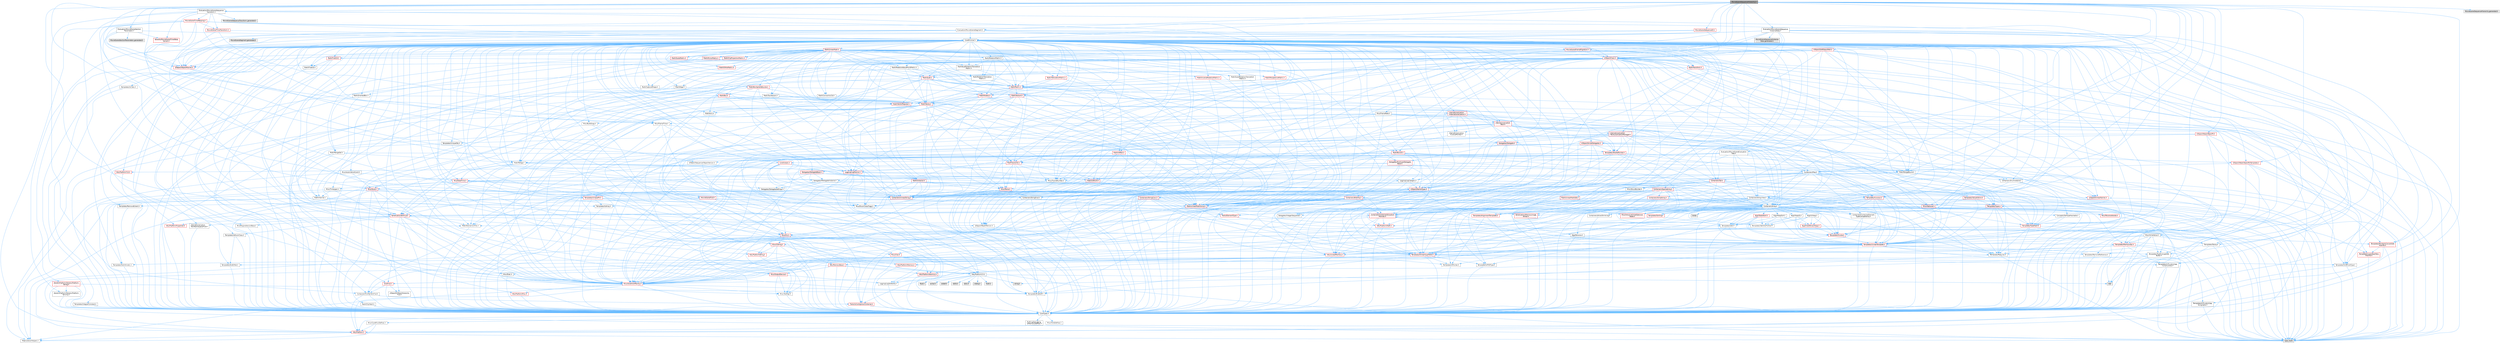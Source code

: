 digraph "MovieSceneSequenceHierarchy.h"
{
 // INTERACTIVE_SVG=YES
 // LATEX_PDF_SIZE
  bgcolor="transparent";
  edge [fontname=Helvetica,fontsize=10,labelfontname=Helvetica,labelfontsize=10];
  node [fontname=Helvetica,fontsize=10,shape=box,height=0.2,width=0.4];
  Node1 [id="Node000001",label="MovieSceneSequenceHierarchy.h",height=0.2,width=0.4,color="gray40", fillcolor="grey60", style="filled", fontcolor="black",tooltip=" "];
  Node1 -> Node2 [id="edge1_Node000001_Node000002",color="steelblue1",style="solid",tooltip=" "];
  Node2 [id="Node000002",label="Containers/Array.h",height=0.2,width=0.4,color="grey40", fillcolor="white", style="filled",URL="$df/dd0/Array_8h.html",tooltip=" "];
  Node2 -> Node3 [id="edge2_Node000002_Node000003",color="steelblue1",style="solid",tooltip=" "];
  Node3 [id="Node000003",label="CoreTypes.h",height=0.2,width=0.4,color="grey40", fillcolor="white", style="filled",URL="$dc/dec/CoreTypes_8h.html",tooltip=" "];
  Node3 -> Node4 [id="edge3_Node000003_Node000004",color="steelblue1",style="solid",tooltip=" "];
  Node4 [id="Node000004",label="HAL/Platform.h",height=0.2,width=0.4,color="red", fillcolor="#FFF0F0", style="filled",URL="$d9/dd0/Platform_8h.html",tooltip=" "];
  Node4 -> Node7 [id="edge4_Node000004_Node000007",color="steelblue1",style="solid",tooltip=" "];
  Node7 [id="Node000007",label="type_traits",height=0.2,width=0.4,color="grey60", fillcolor="#E0E0E0", style="filled",tooltip=" "];
  Node4 -> Node8 [id="edge5_Node000004_Node000008",color="steelblue1",style="solid",tooltip=" "];
  Node8 [id="Node000008",label="PreprocessorHelpers.h",height=0.2,width=0.4,color="grey40", fillcolor="white", style="filled",URL="$db/ddb/PreprocessorHelpers_8h.html",tooltip=" "];
  Node3 -> Node14 [id="edge6_Node000003_Node000014",color="steelblue1",style="solid",tooltip=" "];
  Node14 [id="Node000014",label="ProfilingDebugging\l/UMemoryDefines.h",height=0.2,width=0.4,color="grey40", fillcolor="white", style="filled",URL="$d2/da2/UMemoryDefines_8h.html",tooltip=" "];
  Node3 -> Node15 [id="edge7_Node000003_Node000015",color="steelblue1",style="solid",tooltip=" "];
  Node15 [id="Node000015",label="Misc/CoreMiscDefines.h",height=0.2,width=0.4,color="grey40", fillcolor="white", style="filled",URL="$da/d38/CoreMiscDefines_8h.html",tooltip=" "];
  Node15 -> Node4 [id="edge8_Node000015_Node000004",color="steelblue1",style="solid",tooltip=" "];
  Node15 -> Node8 [id="edge9_Node000015_Node000008",color="steelblue1",style="solid",tooltip=" "];
  Node3 -> Node16 [id="edge10_Node000003_Node000016",color="steelblue1",style="solid",tooltip=" "];
  Node16 [id="Node000016",label="Misc/CoreDefines.h",height=0.2,width=0.4,color="grey40", fillcolor="white", style="filled",URL="$d3/dd2/CoreDefines_8h.html",tooltip=" "];
  Node2 -> Node17 [id="edge11_Node000002_Node000017",color="steelblue1",style="solid",tooltip=" "];
  Node17 [id="Node000017",label="Misc/AssertionMacros.h",height=0.2,width=0.4,color="red", fillcolor="#FFF0F0", style="filled",URL="$d0/dfa/AssertionMacros_8h.html",tooltip=" "];
  Node17 -> Node3 [id="edge12_Node000017_Node000003",color="steelblue1",style="solid",tooltip=" "];
  Node17 -> Node4 [id="edge13_Node000017_Node000004",color="steelblue1",style="solid",tooltip=" "];
  Node17 -> Node18 [id="edge14_Node000017_Node000018",color="steelblue1",style="solid",tooltip=" "];
  Node18 [id="Node000018",label="HAL/PlatformMisc.h",height=0.2,width=0.4,color="red", fillcolor="#FFF0F0", style="filled",URL="$d0/df5/PlatformMisc_8h.html",tooltip=" "];
  Node18 -> Node3 [id="edge15_Node000018_Node000003",color="steelblue1",style="solid",tooltip=" "];
  Node17 -> Node8 [id="edge16_Node000017_Node000008",color="steelblue1",style="solid",tooltip=" "];
  Node17 -> Node54 [id="edge17_Node000017_Node000054",color="steelblue1",style="solid",tooltip=" "];
  Node54 [id="Node000054",label="Templates/EnableIf.h",height=0.2,width=0.4,color="grey40", fillcolor="white", style="filled",URL="$d7/d60/EnableIf_8h.html",tooltip=" "];
  Node54 -> Node3 [id="edge18_Node000054_Node000003",color="steelblue1",style="solid",tooltip=" "];
  Node17 -> Node60 [id="edge19_Node000017_Node000060",color="steelblue1",style="solid",tooltip=" "];
  Node60 [id="Node000060",label="Misc/VarArgs.h",height=0.2,width=0.4,color="grey40", fillcolor="white", style="filled",URL="$d5/d6f/VarArgs_8h.html",tooltip=" "];
  Node60 -> Node3 [id="edge20_Node000060_Node000003",color="steelblue1",style="solid",tooltip=" "];
  Node2 -> Node68 [id="edge21_Node000002_Node000068",color="steelblue1",style="solid",tooltip=" "];
  Node68 [id="Node000068",label="Misc/IntrusiveUnsetOptional\lState.h",height=0.2,width=0.4,color="red", fillcolor="#FFF0F0", style="filled",URL="$d2/d0a/IntrusiveUnsetOptionalState_8h.html",tooltip=" "];
  Node2 -> Node70 [id="edge22_Node000002_Node000070",color="steelblue1",style="solid",tooltip=" "];
  Node70 [id="Node000070",label="Misc/ReverseIterate.h",height=0.2,width=0.4,color="red", fillcolor="#FFF0F0", style="filled",URL="$db/de3/ReverseIterate_8h.html",tooltip=" "];
  Node70 -> Node4 [id="edge23_Node000070_Node000004",color="steelblue1",style="solid",tooltip=" "];
  Node2 -> Node72 [id="edge24_Node000002_Node000072",color="steelblue1",style="solid",tooltip=" "];
  Node72 [id="Node000072",label="HAL/UnrealMemory.h",height=0.2,width=0.4,color="red", fillcolor="#FFF0F0", style="filled",URL="$d9/d96/UnrealMemory_8h.html",tooltip=" "];
  Node72 -> Node3 [id="edge25_Node000072_Node000003",color="steelblue1",style="solid",tooltip=" "];
  Node72 -> Node76 [id="edge26_Node000072_Node000076",color="steelblue1",style="solid",tooltip=" "];
  Node76 [id="Node000076",label="HAL/MemoryBase.h",height=0.2,width=0.4,color="red", fillcolor="#FFF0F0", style="filled",URL="$d6/d9f/MemoryBase_8h.html",tooltip=" "];
  Node76 -> Node3 [id="edge27_Node000076_Node000003",color="steelblue1",style="solid",tooltip=" "];
  Node76 -> Node47 [id="edge28_Node000076_Node000047",color="steelblue1",style="solid",tooltip=" "];
  Node47 [id="Node000047",label="HAL/PlatformAtomics.h",height=0.2,width=0.4,color="red", fillcolor="#FFF0F0", style="filled",URL="$d3/d36/PlatformAtomics_8h.html",tooltip=" "];
  Node47 -> Node3 [id="edge29_Node000047_Node000003",color="steelblue1",style="solid",tooltip=" "];
  Node76 -> Node30 [id="edge30_Node000076_Node000030",color="steelblue1",style="solid",tooltip=" "];
  Node30 [id="Node000030",label="HAL/PlatformCrt.h",height=0.2,width=0.4,color="grey40", fillcolor="white", style="filled",URL="$d8/d75/PlatformCrt_8h.html",tooltip=" "];
  Node30 -> Node31 [id="edge31_Node000030_Node000031",color="steelblue1",style="solid",tooltip=" "];
  Node31 [id="Node000031",label="new",height=0.2,width=0.4,color="grey60", fillcolor="#E0E0E0", style="filled",tooltip=" "];
  Node30 -> Node32 [id="edge32_Node000030_Node000032",color="steelblue1",style="solid",tooltip=" "];
  Node32 [id="Node000032",label="wchar.h",height=0.2,width=0.4,color="grey60", fillcolor="#E0E0E0", style="filled",tooltip=" "];
  Node30 -> Node33 [id="edge33_Node000030_Node000033",color="steelblue1",style="solid",tooltip=" "];
  Node33 [id="Node000033",label="stddef.h",height=0.2,width=0.4,color="grey60", fillcolor="#E0E0E0", style="filled",tooltip=" "];
  Node30 -> Node34 [id="edge34_Node000030_Node000034",color="steelblue1",style="solid",tooltip=" "];
  Node34 [id="Node000034",label="stdlib.h",height=0.2,width=0.4,color="grey60", fillcolor="#E0E0E0", style="filled",tooltip=" "];
  Node30 -> Node35 [id="edge35_Node000030_Node000035",color="steelblue1",style="solid",tooltip=" "];
  Node35 [id="Node000035",label="stdio.h",height=0.2,width=0.4,color="grey60", fillcolor="#E0E0E0", style="filled",tooltip=" "];
  Node30 -> Node36 [id="edge36_Node000030_Node000036",color="steelblue1",style="solid",tooltip=" "];
  Node36 [id="Node000036",label="stdarg.h",height=0.2,width=0.4,color="grey60", fillcolor="#E0E0E0", style="filled",tooltip=" "];
  Node30 -> Node37 [id="edge37_Node000030_Node000037",color="steelblue1",style="solid",tooltip=" "];
  Node37 [id="Node000037",label="math.h",height=0.2,width=0.4,color="grey60", fillcolor="#E0E0E0", style="filled",tooltip=" "];
  Node30 -> Node38 [id="edge38_Node000030_Node000038",color="steelblue1",style="solid",tooltip=" "];
  Node38 [id="Node000038",label="float.h",height=0.2,width=0.4,color="grey60", fillcolor="#E0E0E0", style="filled",tooltip=" "];
  Node30 -> Node39 [id="edge39_Node000030_Node000039",color="steelblue1",style="solid",tooltip=" "];
  Node39 [id="Node000039",label="string.h",height=0.2,width=0.4,color="grey60", fillcolor="#E0E0E0", style="filled",tooltip=" "];
  Node76 -> Node77 [id="edge40_Node000076_Node000077",color="steelblue1",style="solid",tooltip=" "];
  Node77 [id="Node000077",label="Misc/Exec.h",height=0.2,width=0.4,color="grey40", fillcolor="white", style="filled",URL="$de/ddb/Exec_8h.html",tooltip=" "];
  Node77 -> Node3 [id="edge41_Node000077_Node000003",color="steelblue1",style="solid",tooltip=" "];
  Node77 -> Node17 [id="edge42_Node000077_Node000017",color="steelblue1",style="solid",tooltip=" "];
  Node76 -> Node78 [id="edge43_Node000076_Node000078",color="steelblue1",style="solid",tooltip=" "];
  Node78 [id="Node000078",label="Misc/OutputDevice.h",height=0.2,width=0.4,color="red", fillcolor="#FFF0F0", style="filled",URL="$d7/d32/OutputDevice_8h.html",tooltip=" "];
  Node78 -> Node25 [id="edge44_Node000078_Node000025",color="steelblue1",style="solid",tooltip=" "];
  Node25 [id="Node000025",label="CoreFwd.h",height=0.2,width=0.4,color="red", fillcolor="#FFF0F0", style="filled",URL="$d1/d1e/CoreFwd_8h.html",tooltip=" "];
  Node25 -> Node3 [id="edge45_Node000025_Node000003",color="steelblue1",style="solid",tooltip=" "];
  Node25 -> Node26 [id="edge46_Node000025_Node000026",color="steelblue1",style="solid",tooltip=" "];
  Node26 [id="Node000026",label="Containers/ContainersFwd.h",height=0.2,width=0.4,color="grey40", fillcolor="white", style="filled",URL="$d4/d0a/ContainersFwd_8h.html",tooltip=" "];
  Node26 -> Node4 [id="edge47_Node000026_Node000004",color="steelblue1",style="solid",tooltip=" "];
  Node26 -> Node3 [id="edge48_Node000026_Node000003",color="steelblue1",style="solid",tooltip=" "];
  Node26 -> Node23 [id="edge49_Node000026_Node000023",color="steelblue1",style="solid",tooltip=" "];
  Node23 [id="Node000023",label="Traits/IsContiguousContainer.h",height=0.2,width=0.4,color="red", fillcolor="#FFF0F0", style="filled",URL="$d5/d3c/IsContiguousContainer_8h.html",tooltip=" "];
  Node23 -> Node3 [id="edge50_Node000023_Node000003",color="steelblue1",style="solid",tooltip=" "];
  Node25 -> Node28 [id="edge51_Node000025_Node000028",color="steelblue1",style="solid",tooltip=" "];
  Node28 [id="Node000028",label="UObject/UObjectHierarchy\lFwd.h",height=0.2,width=0.4,color="grey40", fillcolor="white", style="filled",URL="$d3/d13/UObjectHierarchyFwd_8h.html",tooltip=" "];
  Node78 -> Node3 [id="edge52_Node000078_Node000003",color="steelblue1",style="solid",tooltip=" "];
  Node78 -> Node79 [id="edge53_Node000078_Node000079",color="steelblue1",style="solid",tooltip=" "];
  Node79 [id="Node000079",label="Logging/LogVerbosity.h",height=0.2,width=0.4,color="grey40", fillcolor="white", style="filled",URL="$d2/d8f/LogVerbosity_8h.html",tooltip=" "];
  Node79 -> Node3 [id="edge54_Node000079_Node000003",color="steelblue1",style="solid",tooltip=" "];
  Node78 -> Node60 [id="edge55_Node000078_Node000060",color="steelblue1",style="solid",tooltip=" "];
  Node72 -> Node89 [id="edge56_Node000072_Node000089",color="steelblue1",style="solid",tooltip=" "];
  Node89 [id="Node000089",label="HAL/PlatformMemory.h",height=0.2,width=0.4,color="red", fillcolor="#FFF0F0", style="filled",URL="$de/d68/PlatformMemory_8h.html",tooltip=" "];
  Node89 -> Node3 [id="edge57_Node000089_Node000003",color="steelblue1",style="solid",tooltip=" "];
  Node72 -> Node92 [id="edge58_Node000072_Node000092",color="steelblue1",style="solid",tooltip=" "];
  Node92 [id="Node000092",label="Templates/IsPointer.h",height=0.2,width=0.4,color="grey40", fillcolor="white", style="filled",URL="$d7/d05/IsPointer_8h.html",tooltip=" "];
  Node92 -> Node3 [id="edge59_Node000092_Node000003",color="steelblue1",style="solid",tooltip=" "];
  Node2 -> Node93 [id="edge60_Node000002_Node000093",color="steelblue1",style="solid",tooltip=" "];
  Node93 [id="Node000093",label="Templates/UnrealTypeTraits.h",height=0.2,width=0.4,color="red", fillcolor="#FFF0F0", style="filled",URL="$d2/d2d/UnrealTypeTraits_8h.html",tooltip=" "];
  Node93 -> Node3 [id="edge61_Node000093_Node000003",color="steelblue1",style="solid",tooltip=" "];
  Node93 -> Node92 [id="edge62_Node000093_Node000092",color="steelblue1",style="solid",tooltip=" "];
  Node93 -> Node17 [id="edge63_Node000093_Node000017",color="steelblue1",style="solid",tooltip=" "];
  Node93 -> Node85 [id="edge64_Node000093_Node000085",color="steelblue1",style="solid",tooltip=" "];
  Node85 [id="Node000085",label="Templates/AndOrNot.h",height=0.2,width=0.4,color="grey40", fillcolor="white", style="filled",URL="$db/d0a/AndOrNot_8h.html",tooltip=" "];
  Node85 -> Node3 [id="edge65_Node000085_Node000003",color="steelblue1",style="solid",tooltip=" "];
  Node93 -> Node54 [id="edge66_Node000093_Node000054",color="steelblue1",style="solid",tooltip=" "];
  Node93 -> Node94 [id="edge67_Node000093_Node000094",color="steelblue1",style="solid",tooltip=" "];
  Node94 [id="Node000094",label="Templates/IsArithmetic.h",height=0.2,width=0.4,color="grey40", fillcolor="white", style="filled",URL="$d2/d5d/IsArithmetic_8h.html",tooltip=" "];
  Node94 -> Node3 [id="edge68_Node000094_Node000003",color="steelblue1",style="solid",tooltip=" "];
  Node93 -> Node96 [id="edge69_Node000093_Node000096",color="steelblue1",style="solid",tooltip=" "];
  Node96 [id="Node000096",label="Templates/IsPODType.h",height=0.2,width=0.4,color="grey40", fillcolor="white", style="filled",URL="$d7/db1/IsPODType_8h.html",tooltip=" "];
  Node96 -> Node3 [id="edge70_Node000096_Node000003",color="steelblue1",style="solid",tooltip=" "];
  Node93 -> Node97 [id="edge71_Node000093_Node000097",color="steelblue1",style="solid",tooltip=" "];
  Node97 [id="Node000097",label="Templates/IsUECoreType.h",height=0.2,width=0.4,color="grey40", fillcolor="white", style="filled",URL="$d1/db8/IsUECoreType_8h.html",tooltip=" "];
  Node97 -> Node3 [id="edge72_Node000097_Node000003",color="steelblue1",style="solid",tooltip=" "];
  Node97 -> Node7 [id="edge73_Node000097_Node000007",color="steelblue1",style="solid",tooltip=" "];
  Node93 -> Node86 [id="edge74_Node000093_Node000086",color="steelblue1",style="solid",tooltip=" "];
  Node86 [id="Node000086",label="Templates/IsTriviallyCopy\lConstructible.h",height=0.2,width=0.4,color="grey40", fillcolor="white", style="filled",URL="$d3/d78/IsTriviallyCopyConstructible_8h.html",tooltip=" "];
  Node86 -> Node3 [id="edge75_Node000086_Node000003",color="steelblue1",style="solid",tooltip=" "];
  Node86 -> Node7 [id="edge76_Node000086_Node000007",color="steelblue1",style="solid",tooltip=" "];
  Node2 -> Node98 [id="edge77_Node000002_Node000098",color="steelblue1",style="solid",tooltip=" "];
  Node98 [id="Node000098",label="Templates/UnrealTemplate.h",height=0.2,width=0.4,color="red", fillcolor="#FFF0F0", style="filled",URL="$d4/d24/UnrealTemplate_8h.html",tooltip=" "];
  Node98 -> Node3 [id="edge78_Node000098_Node000003",color="steelblue1",style="solid",tooltip=" "];
  Node98 -> Node92 [id="edge79_Node000098_Node000092",color="steelblue1",style="solid",tooltip=" "];
  Node98 -> Node72 [id="edge80_Node000098_Node000072",color="steelblue1",style="solid",tooltip=" "];
  Node98 -> Node93 [id="edge81_Node000098_Node000093",color="steelblue1",style="solid",tooltip=" "];
  Node98 -> Node101 [id="edge82_Node000098_Node000101",color="steelblue1",style="solid",tooltip=" "];
  Node101 [id="Node000101",label="Templates/RemoveReference.h",height=0.2,width=0.4,color="grey40", fillcolor="white", style="filled",URL="$da/dbe/RemoveReference_8h.html",tooltip=" "];
  Node101 -> Node3 [id="edge83_Node000101_Node000003",color="steelblue1",style="solid",tooltip=" "];
  Node98 -> Node62 [id="edge84_Node000098_Node000062",color="steelblue1",style="solid",tooltip=" "];
  Node62 [id="Node000062",label="Templates/Requires.h",height=0.2,width=0.4,color="grey40", fillcolor="white", style="filled",URL="$dc/d96/Requires_8h.html",tooltip=" "];
  Node62 -> Node54 [id="edge85_Node000062_Node000054",color="steelblue1",style="solid",tooltip=" "];
  Node62 -> Node7 [id="edge86_Node000062_Node000007",color="steelblue1",style="solid",tooltip=" "];
  Node98 -> Node102 [id="edge87_Node000098_Node000102",color="steelblue1",style="solid",tooltip=" "];
  Node102 [id="Node000102",label="Templates/TypeCompatible\lBytes.h",height=0.2,width=0.4,color="grey40", fillcolor="white", style="filled",URL="$df/d0a/TypeCompatibleBytes_8h.html",tooltip=" "];
  Node102 -> Node3 [id="edge88_Node000102_Node000003",color="steelblue1",style="solid",tooltip=" "];
  Node102 -> Node39 [id="edge89_Node000102_Node000039",color="steelblue1",style="solid",tooltip=" "];
  Node102 -> Node31 [id="edge90_Node000102_Node000031",color="steelblue1",style="solid",tooltip=" "];
  Node102 -> Node7 [id="edge91_Node000102_Node000007",color="steelblue1",style="solid",tooltip=" "];
  Node98 -> Node23 [id="edge92_Node000098_Node000023",color="steelblue1",style="solid",tooltip=" "];
  Node98 -> Node7 [id="edge93_Node000098_Node000007",color="steelblue1",style="solid",tooltip=" "];
  Node2 -> Node104 [id="edge94_Node000002_Node000104",color="steelblue1",style="solid",tooltip=" "];
  Node104 [id="Node000104",label="Containers/AllowShrinking.h",height=0.2,width=0.4,color="grey40", fillcolor="white", style="filled",URL="$d7/d1a/AllowShrinking_8h.html",tooltip=" "];
  Node104 -> Node3 [id="edge95_Node000104_Node000003",color="steelblue1",style="solid",tooltip=" "];
  Node2 -> Node105 [id="edge96_Node000002_Node000105",color="steelblue1",style="solid",tooltip=" "];
  Node105 [id="Node000105",label="Containers/ContainerAllocation\lPolicies.h",height=0.2,width=0.4,color="red", fillcolor="#FFF0F0", style="filled",URL="$d7/dff/ContainerAllocationPolicies_8h.html",tooltip=" "];
  Node105 -> Node3 [id="edge97_Node000105_Node000003",color="steelblue1",style="solid",tooltip=" "];
  Node105 -> Node105 [id="edge98_Node000105_Node000105",color="steelblue1",style="solid",tooltip=" "];
  Node105 -> Node107 [id="edge99_Node000105_Node000107",color="steelblue1",style="solid",tooltip=" "];
  Node107 [id="Node000107",label="HAL/PlatformMath.h",height=0.2,width=0.4,color="red", fillcolor="#FFF0F0", style="filled",URL="$dc/d53/PlatformMath_8h.html",tooltip=" "];
  Node107 -> Node3 [id="edge100_Node000107_Node000003",color="steelblue1",style="solid",tooltip=" "];
  Node105 -> Node72 [id="edge101_Node000105_Node000072",color="steelblue1",style="solid",tooltip=" "];
  Node105 -> Node40 [id="edge102_Node000105_Node000040",color="steelblue1",style="solid",tooltip=" "];
  Node40 [id="Node000040",label="Math/NumericLimits.h",height=0.2,width=0.4,color="grey40", fillcolor="white", style="filled",URL="$df/d1b/NumericLimits_8h.html",tooltip=" "];
  Node40 -> Node3 [id="edge103_Node000040_Node000003",color="steelblue1",style="solid",tooltip=" "];
  Node105 -> Node17 [id="edge104_Node000105_Node000017",color="steelblue1",style="solid",tooltip=" "];
  Node105 -> Node116 [id="edge105_Node000105_Node000116",color="steelblue1",style="solid",tooltip=" "];
  Node116 [id="Node000116",label="Templates/MemoryOps.h",height=0.2,width=0.4,color="red", fillcolor="#FFF0F0", style="filled",URL="$db/dea/MemoryOps_8h.html",tooltip=" "];
  Node116 -> Node3 [id="edge106_Node000116_Node000003",color="steelblue1",style="solid",tooltip=" "];
  Node116 -> Node72 [id="edge107_Node000116_Node000072",color="steelblue1",style="solid",tooltip=" "];
  Node116 -> Node87 [id="edge108_Node000116_Node000087",color="steelblue1",style="solid",tooltip=" "];
  Node87 [id="Node000087",label="Templates/IsTriviallyCopy\lAssignable.h",height=0.2,width=0.4,color="grey40", fillcolor="white", style="filled",URL="$d2/df2/IsTriviallyCopyAssignable_8h.html",tooltip=" "];
  Node87 -> Node3 [id="edge109_Node000087_Node000003",color="steelblue1",style="solid",tooltip=" "];
  Node87 -> Node7 [id="edge110_Node000087_Node000007",color="steelblue1",style="solid",tooltip=" "];
  Node116 -> Node86 [id="edge111_Node000116_Node000086",color="steelblue1",style="solid",tooltip=" "];
  Node116 -> Node62 [id="edge112_Node000116_Node000062",color="steelblue1",style="solid",tooltip=" "];
  Node116 -> Node93 [id="edge113_Node000116_Node000093",color="steelblue1",style="solid",tooltip=" "];
  Node116 -> Node31 [id="edge114_Node000116_Node000031",color="steelblue1",style="solid",tooltip=" "];
  Node116 -> Node7 [id="edge115_Node000116_Node000007",color="steelblue1",style="solid",tooltip=" "];
  Node105 -> Node102 [id="edge116_Node000105_Node000102",color="steelblue1",style="solid",tooltip=" "];
  Node105 -> Node7 [id="edge117_Node000105_Node000007",color="steelblue1",style="solid",tooltip=" "];
  Node2 -> Node117 [id="edge118_Node000002_Node000117",color="steelblue1",style="solid",tooltip=" "];
  Node117 [id="Node000117",label="Containers/ContainerElement\lTypeCompatibility.h",height=0.2,width=0.4,color="grey40", fillcolor="white", style="filled",URL="$df/ddf/ContainerElementTypeCompatibility_8h.html",tooltip=" "];
  Node117 -> Node3 [id="edge119_Node000117_Node000003",color="steelblue1",style="solid",tooltip=" "];
  Node117 -> Node93 [id="edge120_Node000117_Node000093",color="steelblue1",style="solid",tooltip=" "];
  Node2 -> Node118 [id="edge121_Node000002_Node000118",color="steelblue1",style="solid",tooltip=" "];
  Node118 [id="Node000118",label="Serialization/Archive.h",height=0.2,width=0.4,color="red", fillcolor="#FFF0F0", style="filled",URL="$d7/d3b/Archive_8h.html",tooltip=" "];
  Node118 -> Node25 [id="edge122_Node000118_Node000025",color="steelblue1",style="solid",tooltip=" "];
  Node118 -> Node3 [id="edge123_Node000118_Node000003",color="steelblue1",style="solid",tooltip=" "];
  Node118 -> Node119 [id="edge124_Node000118_Node000119",color="steelblue1",style="solid",tooltip=" "];
  Node119 [id="Node000119",label="HAL/PlatformProperties.h",height=0.2,width=0.4,color="red", fillcolor="#FFF0F0", style="filled",URL="$d9/db0/PlatformProperties_8h.html",tooltip=" "];
  Node119 -> Node3 [id="edge125_Node000119_Node000003",color="steelblue1",style="solid",tooltip=" "];
  Node118 -> Node122 [id="edge126_Node000118_Node000122",color="steelblue1",style="solid",tooltip=" "];
  Node122 [id="Node000122",label="Internationalization\l/TextNamespaceFwd.h",height=0.2,width=0.4,color="grey40", fillcolor="white", style="filled",URL="$d8/d97/TextNamespaceFwd_8h.html",tooltip=" "];
  Node122 -> Node3 [id="edge127_Node000122_Node000003",color="steelblue1",style="solid",tooltip=" "];
  Node118 -> Node17 [id="edge128_Node000118_Node000017",color="steelblue1",style="solid",tooltip=" "];
  Node118 -> Node123 [id="edge129_Node000118_Node000123",color="steelblue1",style="solid",tooltip=" "];
  Node123 [id="Node000123",label="Misc/EngineVersionBase.h",height=0.2,width=0.4,color="grey40", fillcolor="white", style="filled",URL="$d5/d2b/EngineVersionBase_8h.html",tooltip=" "];
  Node123 -> Node3 [id="edge130_Node000123_Node000003",color="steelblue1",style="solid",tooltip=" "];
  Node118 -> Node60 [id="edge131_Node000118_Node000060",color="steelblue1",style="solid",tooltip=" "];
  Node118 -> Node54 [id="edge132_Node000118_Node000054",color="steelblue1",style="solid",tooltip=" "];
  Node118 -> Node126 [id="edge133_Node000118_Node000126",color="steelblue1",style="solid",tooltip=" "];
  Node126 [id="Node000126",label="Templates/IsEnumClass.h",height=0.2,width=0.4,color="grey40", fillcolor="white", style="filled",URL="$d7/d15/IsEnumClass_8h.html",tooltip=" "];
  Node126 -> Node3 [id="edge134_Node000126_Node000003",color="steelblue1",style="solid",tooltip=" "];
  Node126 -> Node85 [id="edge135_Node000126_Node000085",color="steelblue1",style="solid",tooltip=" "];
  Node118 -> Node98 [id="edge136_Node000118_Node000098",color="steelblue1",style="solid",tooltip=" "];
  Node118 -> Node127 [id="edge137_Node000118_Node000127",color="steelblue1",style="solid",tooltip=" "];
  Node127 [id="Node000127",label="UObject/ObjectVersion.h",height=0.2,width=0.4,color="grey40", fillcolor="white", style="filled",URL="$da/d63/ObjectVersion_8h.html",tooltip=" "];
  Node127 -> Node3 [id="edge138_Node000127_Node000003",color="steelblue1",style="solid",tooltip=" "];
  Node2 -> Node128 [id="edge139_Node000002_Node000128",color="steelblue1",style="solid",tooltip=" "];
  Node128 [id="Node000128",label="Serialization/MemoryImage\lWriter.h",height=0.2,width=0.4,color="red", fillcolor="#FFF0F0", style="filled",URL="$d0/d08/MemoryImageWriter_8h.html",tooltip=" "];
  Node128 -> Node3 [id="edge140_Node000128_Node000003",color="steelblue1",style="solid",tooltip=" "];
  Node2 -> Node142 [id="edge141_Node000002_Node000142",color="steelblue1",style="solid",tooltip=" "];
  Node142 [id="Node000142",label="Algo/Heapify.h",height=0.2,width=0.4,color="grey40", fillcolor="white", style="filled",URL="$d0/d2a/Heapify_8h.html",tooltip=" "];
  Node142 -> Node143 [id="edge142_Node000142_Node000143",color="steelblue1",style="solid",tooltip=" "];
  Node143 [id="Node000143",label="Algo/Impl/BinaryHeap.h",height=0.2,width=0.4,color="red", fillcolor="#FFF0F0", style="filled",URL="$d7/da3/Algo_2Impl_2BinaryHeap_8h.html",tooltip=" "];
  Node143 -> Node144 [id="edge143_Node000143_Node000144",color="steelblue1",style="solid",tooltip=" "];
  Node144 [id="Node000144",label="Templates/Invoke.h",height=0.2,width=0.4,color="red", fillcolor="#FFF0F0", style="filled",URL="$d7/deb/Invoke_8h.html",tooltip=" "];
  Node144 -> Node3 [id="edge144_Node000144_Node000003",color="steelblue1",style="solid",tooltip=" "];
  Node144 -> Node98 [id="edge145_Node000144_Node000098",color="steelblue1",style="solid",tooltip=" "];
  Node144 -> Node7 [id="edge146_Node000144_Node000007",color="steelblue1",style="solid",tooltip=" "];
  Node143 -> Node7 [id="edge147_Node000143_Node000007",color="steelblue1",style="solid",tooltip=" "];
  Node142 -> Node148 [id="edge148_Node000142_Node000148",color="steelblue1",style="solid",tooltip=" "];
  Node148 [id="Node000148",label="Templates/IdentityFunctor.h",height=0.2,width=0.4,color="grey40", fillcolor="white", style="filled",URL="$d7/d2e/IdentityFunctor_8h.html",tooltip=" "];
  Node148 -> Node4 [id="edge149_Node000148_Node000004",color="steelblue1",style="solid",tooltip=" "];
  Node142 -> Node144 [id="edge150_Node000142_Node000144",color="steelblue1",style="solid",tooltip=" "];
  Node142 -> Node149 [id="edge151_Node000142_Node000149",color="steelblue1",style="solid",tooltip=" "];
  Node149 [id="Node000149",label="Templates/Less.h",height=0.2,width=0.4,color="grey40", fillcolor="white", style="filled",URL="$de/dc8/Less_8h.html",tooltip=" "];
  Node149 -> Node3 [id="edge152_Node000149_Node000003",color="steelblue1",style="solid",tooltip=" "];
  Node149 -> Node98 [id="edge153_Node000149_Node000098",color="steelblue1",style="solid",tooltip=" "];
  Node142 -> Node98 [id="edge154_Node000142_Node000098",color="steelblue1",style="solid",tooltip=" "];
  Node2 -> Node150 [id="edge155_Node000002_Node000150",color="steelblue1",style="solid",tooltip=" "];
  Node150 [id="Node000150",label="Algo/HeapSort.h",height=0.2,width=0.4,color="grey40", fillcolor="white", style="filled",URL="$d3/d92/HeapSort_8h.html",tooltip=" "];
  Node150 -> Node143 [id="edge156_Node000150_Node000143",color="steelblue1",style="solid",tooltip=" "];
  Node150 -> Node148 [id="edge157_Node000150_Node000148",color="steelblue1",style="solid",tooltip=" "];
  Node150 -> Node149 [id="edge158_Node000150_Node000149",color="steelblue1",style="solid",tooltip=" "];
  Node150 -> Node98 [id="edge159_Node000150_Node000098",color="steelblue1",style="solid",tooltip=" "];
  Node2 -> Node151 [id="edge160_Node000002_Node000151",color="steelblue1",style="solid",tooltip=" "];
  Node151 [id="Node000151",label="Algo/IsHeap.h",height=0.2,width=0.4,color="grey40", fillcolor="white", style="filled",URL="$de/d32/IsHeap_8h.html",tooltip=" "];
  Node151 -> Node143 [id="edge161_Node000151_Node000143",color="steelblue1",style="solid",tooltip=" "];
  Node151 -> Node148 [id="edge162_Node000151_Node000148",color="steelblue1",style="solid",tooltip=" "];
  Node151 -> Node144 [id="edge163_Node000151_Node000144",color="steelblue1",style="solid",tooltip=" "];
  Node151 -> Node149 [id="edge164_Node000151_Node000149",color="steelblue1",style="solid",tooltip=" "];
  Node151 -> Node98 [id="edge165_Node000151_Node000098",color="steelblue1",style="solid",tooltip=" "];
  Node2 -> Node143 [id="edge166_Node000002_Node000143",color="steelblue1",style="solid",tooltip=" "];
  Node2 -> Node152 [id="edge167_Node000002_Node000152",color="steelblue1",style="solid",tooltip=" "];
  Node152 [id="Node000152",label="Algo/StableSort.h",height=0.2,width=0.4,color="red", fillcolor="#FFF0F0", style="filled",URL="$d7/d3c/StableSort_8h.html",tooltip=" "];
  Node152 -> Node148 [id="edge168_Node000152_Node000148",color="steelblue1",style="solid",tooltip=" "];
  Node152 -> Node144 [id="edge169_Node000152_Node000144",color="steelblue1",style="solid",tooltip=" "];
  Node152 -> Node149 [id="edge170_Node000152_Node000149",color="steelblue1",style="solid",tooltip=" "];
  Node152 -> Node98 [id="edge171_Node000152_Node000098",color="steelblue1",style="solid",tooltip=" "];
  Node2 -> Node155 [id="edge172_Node000002_Node000155",color="steelblue1",style="solid",tooltip=" "];
  Node155 [id="Node000155",label="Concepts/GetTypeHashable.h",height=0.2,width=0.4,color="grey40", fillcolor="white", style="filled",URL="$d3/da2/GetTypeHashable_8h.html",tooltip=" "];
  Node155 -> Node3 [id="edge173_Node000155_Node000003",color="steelblue1",style="solid",tooltip=" "];
  Node155 -> Node133 [id="edge174_Node000155_Node000133",color="steelblue1",style="solid",tooltip=" "];
  Node133 [id="Node000133",label="Templates/TypeHash.h",height=0.2,width=0.4,color="red", fillcolor="#FFF0F0", style="filled",URL="$d1/d62/TypeHash_8h.html",tooltip=" "];
  Node133 -> Node3 [id="edge175_Node000133_Node000003",color="steelblue1",style="solid",tooltip=" "];
  Node133 -> Node62 [id="edge176_Node000133_Node000062",color="steelblue1",style="solid",tooltip=" "];
  Node133 -> Node134 [id="edge177_Node000133_Node000134",color="steelblue1",style="solid",tooltip=" "];
  Node134 [id="Node000134",label="Misc/Crc.h",height=0.2,width=0.4,color="red", fillcolor="#FFF0F0", style="filled",URL="$d4/dd2/Crc_8h.html",tooltip=" "];
  Node134 -> Node3 [id="edge178_Node000134_Node000003",color="steelblue1",style="solid",tooltip=" "];
  Node134 -> Node74 [id="edge179_Node000134_Node000074",color="steelblue1",style="solid",tooltip=" "];
  Node74 [id="Node000074",label="HAL/PlatformString.h",height=0.2,width=0.4,color="red", fillcolor="#FFF0F0", style="filled",URL="$db/db5/PlatformString_8h.html",tooltip=" "];
  Node74 -> Node3 [id="edge180_Node000074_Node000003",color="steelblue1",style="solid",tooltip=" "];
  Node134 -> Node17 [id="edge181_Node000134_Node000017",color="steelblue1",style="solid",tooltip=" "];
  Node134 -> Node135 [id="edge182_Node000134_Node000135",color="steelblue1",style="solid",tooltip=" "];
  Node135 [id="Node000135",label="Misc/CString.h",height=0.2,width=0.4,color="red", fillcolor="#FFF0F0", style="filled",URL="$d2/d49/CString_8h.html",tooltip=" "];
  Node135 -> Node3 [id="edge183_Node000135_Node000003",color="steelblue1",style="solid",tooltip=" "];
  Node135 -> Node30 [id="edge184_Node000135_Node000030",color="steelblue1",style="solid",tooltip=" "];
  Node135 -> Node74 [id="edge185_Node000135_Node000074",color="steelblue1",style="solid",tooltip=" "];
  Node135 -> Node17 [id="edge186_Node000135_Node000017",color="steelblue1",style="solid",tooltip=" "];
  Node135 -> Node136 [id="edge187_Node000135_Node000136",color="steelblue1",style="solid",tooltip=" "];
  Node136 [id="Node000136",label="Misc/Char.h",height=0.2,width=0.4,color="red", fillcolor="#FFF0F0", style="filled",URL="$d0/d58/Char_8h.html",tooltip=" "];
  Node136 -> Node3 [id="edge188_Node000136_Node000003",color="steelblue1",style="solid",tooltip=" "];
  Node136 -> Node7 [id="edge189_Node000136_Node000007",color="steelblue1",style="solid",tooltip=" "];
  Node135 -> Node60 [id="edge190_Node000135_Node000060",color="steelblue1",style="solid",tooltip=" "];
  Node134 -> Node136 [id="edge191_Node000134_Node000136",color="steelblue1",style="solid",tooltip=" "];
  Node134 -> Node93 [id="edge192_Node000134_Node000093",color="steelblue1",style="solid",tooltip=" "];
  Node133 -> Node7 [id="edge193_Node000133_Node000007",color="steelblue1",style="solid",tooltip=" "];
  Node2 -> Node148 [id="edge194_Node000002_Node000148",color="steelblue1",style="solid",tooltip=" "];
  Node2 -> Node144 [id="edge195_Node000002_Node000144",color="steelblue1",style="solid",tooltip=" "];
  Node2 -> Node149 [id="edge196_Node000002_Node000149",color="steelblue1",style="solid",tooltip=" "];
  Node2 -> Node156 [id="edge197_Node000002_Node000156",color="steelblue1",style="solid",tooltip=" "];
  Node156 [id="Node000156",label="Templates/LosesQualifiers\lFromTo.h",height=0.2,width=0.4,color="red", fillcolor="#FFF0F0", style="filled",URL="$d2/db3/LosesQualifiersFromTo_8h.html",tooltip=" "];
  Node156 -> Node7 [id="edge198_Node000156_Node000007",color="steelblue1",style="solid",tooltip=" "];
  Node2 -> Node62 [id="edge199_Node000002_Node000062",color="steelblue1",style="solid",tooltip=" "];
  Node2 -> Node157 [id="edge200_Node000002_Node000157",color="steelblue1",style="solid",tooltip=" "];
  Node157 [id="Node000157",label="Templates/Sorting.h",height=0.2,width=0.4,color="red", fillcolor="#FFF0F0", style="filled",URL="$d3/d9e/Sorting_8h.html",tooltip=" "];
  Node157 -> Node3 [id="edge201_Node000157_Node000003",color="steelblue1",style="solid",tooltip=" "];
  Node157 -> Node107 [id="edge202_Node000157_Node000107",color="steelblue1",style="solid",tooltip=" "];
  Node157 -> Node149 [id="edge203_Node000157_Node000149",color="steelblue1",style="solid",tooltip=" "];
  Node2 -> Node161 [id="edge204_Node000002_Node000161",color="steelblue1",style="solid",tooltip=" "];
  Node161 [id="Node000161",label="Templates/AlignmentTemplates.h",height=0.2,width=0.4,color="red", fillcolor="#FFF0F0", style="filled",URL="$dd/d32/AlignmentTemplates_8h.html",tooltip=" "];
  Node161 -> Node3 [id="edge205_Node000161_Node000003",color="steelblue1",style="solid",tooltip=" "];
  Node161 -> Node92 [id="edge206_Node000161_Node000092",color="steelblue1",style="solid",tooltip=" "];
  Node2 -> Node21 [id="edge207_Node000002_Node000021",color="steelblue1",style="solid",tooltip=" "];
  Node21 [id="Node000021",label="Traits/ElementType.h",height=0.2,width=0.4,color="red", fillcolor="#FFF0F0", style="filled",URL="$d5/d4f/ElementType_8h.html",tooltip=" "];
  Node21 -> Node4 [id="edge208_Node000021_Node000004",color="steelblue1",style="solid",tooltip=" "];
  Node21 -> Node7 [id="edge209_Node000021_Node000007",color="steelblue1",style="solid",tooltip=" "];
  Node2 -> Node113 [id="edge210_Node000002_Node000113",color="steelblue1",style="solid",tooltip=" "];
  Node113 [id="Node000113",label="limits",height=0.2,width=0.4,color="grey60", fillcolor="#E0E0E0", style="filled",tooltip=" "];
  Node2 -> Node7 [id="edge211_Node000002_Node000007",color="steelblue1",style="solid",tooltip=" "];
  Node1 -> Node162 [id="edge212_Node000001_Node000162",color="steelblue1",style="solid",tooltip=" "];
  Node162 [id="Node000162",label="Containers/ArrayView.h",height=0.2,width=0.4,color="grey40", fillcolor="white", style="filled",URL="$d7/df4/ArrayView_8h.html",tooltip=" "];
  Node162 -> Node3 [id="edge213_Node000162_Node000003",color="steelblue1",style="solid",tooltip=" "];
  Node162 -> Node26 [id="edge214_Node000162_Node000026",color="steelblue1",style="solid",tooltip=" "];
  Node162 -> Node17 [id="edge215_Node000162_Node000017",color="steelblue1",style="solid",tooltip=" "];
  Node162 -> Node70 [id="edge216_Node000162_Node000070",color="steelblue1",style="solid",tooltip=" "];
  Node162 -> Node68 [id="edge217_Node000162_Node000068",color="steelblue1",style="solid",tooltip=" "];
  Node162 -> Node144 [id="edge218_Node000162_Node000144",color="steelblue1",style="solid",tooltip=" "];
  Node162 -> Node93 [id="edge219_Node000162_Node000093",color="steelblue1",style="solid",tooltip=" "];
  Node162 -> Node21 [id="edge220_Node000162_Node000021",color="steelblue1",style="solid",tooltip=" "];
  Node162 -> Node2 [id="edge221_Node000162_Node000002",color="steelblue1",style="solid",tooltip=" "];
  Node162 -> Node160 [id="edge222_Node000162_Node000160",color="steelblue1",style="solid",tooltip=" "];
  Node160 [id="Node000160",label="Math/UnrealMathUtility.h",height=0.2,width=0.4,color="red", fillcolor="#FFF0F0", style="filled",URL="$db/db8/UnrealMathUtility_8h.html",tooltip=" "];
  Node160 -> Node3 [id="edge223_Node000160_Node000003",color="steelblue1",style="solid",tooltip=" "];
  Node160 -> Node17 [id="edge224_Node000160_Node000017",color="steelblue1",style="solid",tooltip=" "];
  Node160 -> Node107 [id="edge225_Node000160_Node000107",color="steelblue1",style="solid",tooltip=" "];
  Node160 -> Node62 [id="edge226_Node000160_Node000062",color="steelblue1",style="solid",tooltip=" "];
  Node162 -> Node7 [id="edge227_Node000162_Node000007",color="steelblue1",style="solid",tooltip=" "];
  Node1 -> Node163 [id="edge228_Node000001_Node000163",color="steelblue1",style="solid",tooltip=" "];
  Node163 [id="Node000163",label="Containers/Map.h",height=0.2,width=0.4,color="grey40", fillcolor="white", style="filled",URL="$df/d79/Map_8h.html",tooltip=" "];
  Node163 -> Node3 [id="edge229_Node000163_Node000003",color="steelblue1",style="solid",tooltip=" "];
  Node163 -> Node164 [id="edge230_Node000163_Node000164",color="steelblue1",style="solid",tooltip=" "];
  Node164 [id="Node000164",label="Algo/Reverse.h",height=0.2,width=0.4,color="grey40", fillcolor="white", style="filled",URL="$d5/d93/Reverse_8h.html",tooltip=" "];
  Node164 -> Node3 [id="edge231_Node000164_Node000003",color="steelblue1",style="solid",tooltip=" "];
  Node164 -> Node98 [id="edge232_Node000164_Node000098",color="steelblue1",style="solid",tooltip=" "];
  Node163 -> Node117 [id="edge233_Node000163_Node000117",color="steelblue1",style="solid",tooltip=" "];
  Node163 -> Node165 [id="edge234_Node000163_Node000165",color="steelblue1",style="solid",tooltip=" "];
  Node165 [id="Node000165",label="Containers/Set.h",height=0.2,width=0.4,color="red", fillcolor="#FFF0F0", style="filled",URL="$d4/d45/Set_8h.html",tooltip=" "];
  Node165 -> Node105 [id="edge235_Node000165_Node000105",color="steelblue1",style="solid",tooltip=" "];
  Node165 -> Node117 [id="edge236_Node000165_Node000117",color="steelblue1",style="solid",tooltip=" "];
  Node165 -> Node167 [id="edge237_Node000165_Node000167",color="steelblue1",style="solid",tooltip=" "];
  Node167 [id="Node000167",label="Containers/SparseArray.h",height=0.2,width=0.4,color="red", fillcolor="#FFF0F0", style="filled",URL="$d5/dbf/SparseArray_8h.html",tooltip=" "];
  Node167 -> Node3 [id="edge238_Node000167_Node000003",color="steelblue1",style="solid",tooltip=" "];
  Node167 -> Node17 [id="edge239_Node000167_Node000017",color="steelblue1",style="solid",tooltip=" "];
  Node167 -> Node72 [id="edge240_Node000167_Node000072",color="steelblue1",style="solid",tooltip=" "];
  Node167 -> Node93 [id="edge241_Node000167_Node000093",color="steelblue1",style="solid",tooltip=" "];
  Node167 -> Node98 [id="edge242_Node000167_Node000098",color="steelblue1",style="solid",tooltip=" "];
  Node167 -> Node105 [id="edge243_Node000167_Node000105",color="steelblue1",style="solid",tooltip=" "];
  Node167 -> Node149 [id="edge244_Node000167_Node000149",color="steelblue1",style="solid",tooltip=" "];
  Node167 -> Node2 [id="edge245_Node000167_Node000002",color="steelblue1",style="solid",tooltip=" "];
  Node167 -> Node160 [id="edge246_Node000167_Node000160",color="steelblue1",style="solid",tooltip=" "];
  Node167 -> Node168 [id="edge247_Node000167_Node000168",color="steelblue1",style="solid",tooltip=" "];
  Node168 [id="Node000168",label="Containers/ScriptArray.h",height=0.2,width=0.4,color="red", fillcolor="#FFF0F0", style="filled",URL="$dc/daf/ScriptArray_8h.html",tooltip=" "];
  Node168 -> Node3 [id="edge248_Node000168_Node000003",color="steelblue1",style="solid",tooltip=" "];
  Node168 -> Node17 [id="edge249_Node000168_Node000017",color="steelblue1",style="solid",tooltip=" "];
  Node168 -> Node72 [id="edge250_Node000168_Node000072",color="steelblue1",style="solid",tooltip=" "];
  Node168 -> Node104 [id="edge251_Node000168_Node000104",color="steelblue1",style="solid",tooltip=" "];
  Node168 -> Node105 [id="edge252_Node000168_Node000105",color="steelblue1",style="solid",tooltip=" "];
  Node168 -> Node2 [id="edge253_Node000168_Node000002",color="steelblue1",style="solid",tooltip=" "];
  Node167 -> Node169 [id="edge254_Node000167_Node000169",color="steelblue1",style="solid",tooltip=" "];
  Node169 [id="Node000169",label="Containers/BitArray.h",height=0.2,width=0.4,color="red", fillcolor="#FFF0F0", style="filled",URL="$d1/de4/BitArray_8h.html",tooltip=" "];
  Node169 -> Node105 [id="edge255_Node000169_Node000105",color="steelblue1",style="solid",tooltip=" "];
  Node169 -> Node3 [id="edge256_Node000169_Node000003",color="steelblue1",style="solid",tooltip=" "];
  Node169 -> Node47 [id="edge257_Node000169_Node000047",color="steelblue1",style="solid",tooltip=" "];
  Node169 -> Node72 [id="edge258_Node000169_Node000072",color="steelblue1",style="solid",tooltip=" "];
  Node169 -> Node160 [id="edge259_Node000169_Node000160",color="steelblue1",style="solid",tooltip=" "];
  Node169 -> Node17 [id="edge260_Node000169_Node000017",color="steelblue1",style="solid",tooltip=" "];
  Node169 -> Node42 [id="edge261_Node000169_Node000042",color="steelblue1",style="solid",tooltip=" "];
  Node42 [id="Node000042",label="Misc/EnumClassFlags.h",height=0.2,width=0.4,color="grey40", fillcolor="white", style="filled",URL="$d8/de7/EnumClassFlags_8h.html",tooltip=" "];
  Node169 -> Node118 [id="edge262_Node000169_Node000118",color="steelblue1",style="solid",tooltip=" "];
  Node169 -> Node128 [id="edge263_Node000169_Node000128",color="steelblue1",style="solid",tooltip=" "];
  Node169 -> Node54 [id="edge264_Node000169_Node000054",color="steelblue1",style="solid",tooltip=" "];
  Node169 -> Node144 [id="edge265_Node000169_Node000144",color="steelblue1",style="solid",tooltip=" "];
  Node169 -> Node98 [id="edge266_Node000169_Node000098",color="steelblue1",style="solid",tooltip=" "];
  Node169 -> Node93 [id="edge267_Node000169_Node000093",color="steelblue1",style="solid",tooltip=" "];
  Node167 -> Node128 [id="edge268_Node000167_Node000128",color="steelblue1",style="solid",tooltip=" "];
  Node167 -> Node186 [id="edge269_Node000167_Node000186",color="steelblue1",style="solid",tooltip=" "];
  Node186 [id="Node000186",label="Containers/UnrealString.h",height=0.2,width=0.4,color="red", fillcolor="#FFF0F0", style="filled",URL="$d5/dba/UnrealString_8h.html",tooltip=" "];
  Node167 -> Node68 [id="edge270_Node000167_Node000068",color="steelblue1",style="solid",tooltip=" "];
  Node165 -> Node26 [id="edge271_Node000165_Node000026",color="steelblue1",style="solid",tooltip=" "];
  Node165 -> Node160 [id="edge272_Node000165_Node000160",color="steelblue1",style="solid",tooltip=" "];
  Node165 -> Node17 [id="edge273_Node000165_Node000017",color="steelblue1",style="solid",tooltip=" "];
  Node165 -> Node190 [id="edge274_Node000165_Node000190",color="steelblue1",style="solid",tooltip=" "];
  Node190 [id="Node000190",label="Misc/StructBuilder.h",height=0.2,width=0.4,color="grey40", fillcolor="white", style="filled",URL="$d9/db3/StructBuilder_8h.html",tooltip=" "];
  Node190 -> Node3 [id="edge275_Node000190_Node000003",color="steelblue1",style="solid",tooltip=" "];
  Node190 -> Node160 [id="edge276_Node000190_Node000160",color="steelblue1",style="solid",tooltip=" "];
  Node190 -> Node161 [id="edge277_Node000190_Node000161",color="steelblue1",style="solid",tooltip=" "];
  Node165 -> Node128 [id="edge278_Node000165_Node000128",color="steelblue1",style="solid",tooltip=" "];
  Node165 -> Node191 [id="edge279_Node000165_Node000191",color="steelblue1",style="solid",tooltip=" "];
  Node191 [id="Node000191",label="Templates/Function.h",height=0.2,width=0.4,color="red", fillcolor="#FFF0F0", style="filled",URL="$df/df5/Function_8h.html",tooltip=" "];
  Node191 -> Node3 [id="edge280_Node000191_Node000003",color="steelblue1",style="solid",tooltip=" "];
  Node191 -> Node17 [id="edge281_Node000191_Node000017",color="steelblue1",style="solid",tooltip=" "];
  Node191 -> Node68 [id="edge282_Node000191_Node000068",color="steelblue1",style="solid",tooltip=" "];
  Node191 -> Node72 [id="edge283_Node000191_Node000072",color="steelblue1",style="solid",tooltip=" "];
  Node191 -> Node93 [id="edge284_Node000191_Node000093",color="steelblue1",style="solid",tooltip=" "];
  Node191 -> Node144 [id="edge285_Node000191_Node000144",color="steelblue1",style="solid",tooltip=" "];
  Node191 -> Node98 [id="edge286_Node000191_Node000098",color="steelblue1",style="solid",tooltip=" "];
  Node191 -> Node62 [id="edge287_Node000191_Node000062",color="steelblue1",style="solid",tooltip=" "];
  Node191 -> Node160 [id="edge288_Node000191_Node000160",color="steelblue1",style="solid",tooltip=" "];
  Node191 -> Node31 [id="edge289_Node000191_Node000031",color="steelblue1",style="solid",tooltip=" "];
  Node191 -> Node7 [id="edge290_Node000191_Node000007",color="steelblue1",style="solid",tooltip=" "];
  Node165 -> Node157 [id="edge291_Node000165_Node000157",color="steelblue1",style="solid",tooltip=" "];
  Node165 -> Node133 [id="edge292_Node000165_Node000133",color="steelblue1",style="solid",tooltip=" "];
  Node165 -> Node98 [id="edge293_Node000165_Node000098",color="steelblue1",style="solid",tooltip=" "];
  Node165 -> Node7 [id="edge294_Node000165_Node000007",color="steelblue1",style="solid",tooltip=" "];
  Node163 -> Node186 [id="edge295_Node000163_Node000186",color="steelblue1",style="solid",tooltip=" "];
  Node163 -> Node17 [id="edge296_Node000163_Node000017",color="steelblue1",style="solid",tooltip=" "];
  Node163 -> Node190 [id="edge297_Node000163_Node000190",color="steelblue1",style="solid",tooltip=" "];
  Node163 -> Node191 [id="edge298_Node000163_Node000191",color="steelblue1",style="solid",tooltip=" "];
  Node163 -> Node157 [id="edge299_Node000163_Node000157",color="steelblue1",style="solid",tooltip=" "];
  Node163 -> Node194 [id="edge300_Node000163_Node000194",color="steelblue1",style="solid",tooltip=" "];
  Node194 [id="Node000194",label="Templates/Tuple.h",height=0.2,width=0.4,color="red", fillcolor="#FFF0F0", style="filled",URL="$d2/d4f/Tuple_8h.html",tooltip=" "];
  Node194 -> Node3 [id="edge301_Node000194_Node000003",color="steelblue1",style="solid",tooltip=" "];
  Node194 -> Node98 [id="edge302_Node000194_Node000098",color="steelblue1",style="solid",tooltip=" "];
  Node194 -> Node195 [id="edge303_Node000194_Node000195",color="steelblue1",style="solid",tooltip=" "];
  Node195 [id="Node000195",label="Delegates/IntegerSequence.h",height=0.2,width=0.4,color="grey40", fillcolor="white", style="filled",URL="$d2/dcc/IntegerSequence_8h.html",tooltip=" "];
  Node195 -> Node3 [id="edge304_Node000195_Node000003",color="steelblue1",style="solid",tooltip=" "];
  Node194 -> Node144 [id="edge305_Node000194_Node000144",color="steelblue1",style="solid",tooltip=" "];
  Node194 -> Node62 [id="edge306_Node000194_Node000062",color="steelblue1",style="solid",tooltip=" "];
  Node194 -> Node133 [id="edge307_Node000194_Node000133",color="steelblue1",style="solid",tooltip=" "];
  Node194 -> Node7 [id="edge308_Node000194_Node000007",color="steelblue1",style="solid",tooltip=" "];
  Node163 -> Node98 [id="edge309_Node000163_Node000098",color="steelblue1",style="solid",tooltip=" "];
  Node163 -> Node93 [id="edge310_Node000163_Node000093",color="steelblue1",style="solid",tooltip=" "];
  Node163 -> Node7 [id="edge311_Node000163_Node000007",color="steelblue1",style="solid",tooltip=" "];
  Node1 -> Node197 [id="edge312_Node000001_Node000197",color="steelblue1",style="solid",tooltip=" "];
  Node197 [id="Node000197",label="CoreMinimal.h",height=0.2,width=0.4,color="grey40", fillcolor="white", style="filled",URL="$d7/d67/CoreMinimal_8h.html",tooltip=" "];
  Node197 -> Node3 [id="edge313_Node000197_Node000003",color="steelblue1",style="solid",tooltip=" "];
  Node197 -> Node25 [id="edge314_Node000197_Node000025",color="steelblue1",style="solid",tooltip=" "];
  Node197 -> Node28 [id="edge315_Node000197_Node000028",color="steelblue1",style="solid",tooltip=" "];
  Node197 -> Node26 [id="edge316_Node000197_Node000026",color="steelblue1",style="solid",tooltip=" "];
  Node197 -> Node60 [id="edge317_Node000197_Node000060",color="steelblue1",style="solid",tooltip=" "];
  Node197 -> Node79 [id="edge318_Node000197_Node000079",color="steelblue1",style="solid",tooltip=" "];
  Node197 -> Node78 [id="edge319_Node000197_Node000078",color="steelblue1",style="solid",tooltip=" "];
  Node197 -> Node30 [id="edge320_Node000197_Node000030",color="steelblue1",style="solid",tooltip=" "];
  Node197 -> Node18 [id="edge321_Node000197_Node000018",color="steelblue1",style="solid",tooltip=" "];
  Node197 -> Node17 [id="edge322_Node000197_Node000017",color="steelblue1",style="solid",tooltip=" "];
  Node197 -> Node92 [id="edge323_Node000197_Node000092",color="steelblue1",style="solid",tooltip=" "];
  Node197 -> Node89 [id="edge324_Node000197_Node000089",color="steelblue1",style="solid",tooltip=" "];
  Node197 -> Node47 [id="edge325_Node000197_Node000047",color="steelblue1",style="solid",tooltip=" "];
  Node197 -> Node77 [id="edge326_Node000197_Node000077",color="steelblue1",style="solid",tooltip=" "];
  Node197 -> Node76 [id="edge327_Node000197_Node000076",color="steelblue1",style="solid",tooltip=" "];
  Node197 -> Node72 [id="edge328_Node000197_Node000072",color="steelblue1",style="solid",tooltip=" "];
  Node197 -> Node94 [id="edge329_Node000197_Node000094",color="steelblue1",style="solid",tooltip=" "];
  Node197 -> Node85 [id="edge330_Node000197_Node000085",color="steelblue1",style="solid",tooltip=" "];
  Node197 -> Node96 [id="edge331_Node000197_Node000096",color="steelblue1",style="solid",tooltip=" "];
  Node197 -> Node97 [id="edge332_Node000197_Node000097",color="steelblue1",style="solid",tooltip=" "];
  Node197 -> Node86 [id="edge333_Node000197_Node000086",color="steelblue1",style="solid",tooltip=" "];
  Node197 -> Node93 [id="edge334_Node000197_Node000093",color="steelblue1",style="solid",tooltip=" "];
  Node197 -> Node54 [id="edge335_Node000197_Node000054",color="steelblue1",style="solid",tooltip=" "];
  Node197 -> Node101 [id="edge336_Node000197_Node000101",color="steelblue1",style="solid",tooltip=" "];
  Node197 -> Node198 [id="edge337_Node000197_Node000198",color="steelblue1",style="solid",tooltip=" "];
  Node198 [id="Node000198",label="Templates/IntegralConstant.h",height=0.2,width=0.4,color="grey40", fillcolor="white", style="filled",URL="$db/d1b/IntegralConstant_8h.html",tooltip=" "];
  Node198 -> Node3 [id="edge338_Node000198_Node000003",color="steelblue1",style="solid",tooltip=" "];
  Node197 -> Node199 [id="edge339_Node000197_Node000199",color="steelblue1",style="solid",tooltip=" "];
  Node199 [id="Node000199",label="Templates/IsClass.h",height=0.2,width=0.4,color="grey40", fillcolor="white", style="filled",URL="$db/dcb/IsClass_8h.html",tooltip=" "];
  Node199 -> Node3 [id="edge340_Node000199_Node000003",color="steelblue1",style="solid",tooltip=" "];
  Node197 -> Node102 [id="edge341_Node000197_Node000102",color="steelblue1",style="solid",tooltip=" "];
  Node197 -> Node23 [id="edge342_Node000197_Node000023",color="steelblue1",style="solid",tooltip=" "];
  Node197 -> Node98 [id="edge343_Node000197_Node000098",color="steelblue1",style="solid",tooltip=" "];
  Node197 -> Node40 [id="edge344_Node000197_Node000040",color="steelblue1",style="solid",tooltip=" "];
  Node197 -> Node107 [id="edge345_Node000197_Node000107",color="steelblue1",style="solid",tooltip=" "];
  Node197 -> Node87 [id="edge346_Node000197_Node000087",color="steelblue1",style="solid",tooltip=" "];
  Node197 -> Node116 [id="edge347_Node000197_Node000116",color="steelblue1",style="solid",tooltip=" "];
  Node197 -> Node105 [id="edge348_Node000197_Node000105",color="steelblue1",style="solid",tooltip=" "];
  Node197 -> Node126 [id="edge349_Node000197_Node000126",color="steelblue1",style="solid",tooltip=" "];
  Node197 -> Node119 [id="edge350_Node000197_Node000119",color="steelblue1",style="solid",tooltip=" "];
  Node197 -> Node123 [id="edge351_Node000197_Node000123",color="steelblue1",style="solid",tooltip=" "];
  Node197 -> Node122 [id="edge352_Node000197_Node000122",color="steelblue1",style="solid",tooltip=" "];
  Node197 -> Node118 [id="edge353_Node000197_Node000118",color="steelblue1",style="solid",tooltip=" "];
  Node197 -> Node149 [id="edge354_Node000197_Node000149",color="steelblue1",style="solid",tooltip=" "];
  Node197 -> Node157 [id="edge355_Node000197_Node000157",color="steelblue1",style="solid",tooltip=" "];
  Node197 -> Node136 [id="edge356_Node000197_Node000136",color="steelblue1",style="solid",tooltip=" "];
  Node197 -> Node200 [id="edge357_Node000197_Node000200",color="steelblue1",style="solid",tooltip=" "];
  Node200 [id="Node000200",label="GenericPlatform/GenericPlatform\lStricmp.h",height=0.2,width=0.4,color="grey40", fillcolor="white", style="filled",URL="$d2/d86/GenericPlatformStricmp_8h.html",tooltip=" "];
  Node200 -> Node3 [id="edge358_Node000200_Node000003",color="steelblue1",style="solid",tooltip=" "];
  Node197 -> Node201 [id="edge359_Node000197_Node000201",color="steelblue1",style="solid",tooltip=" "];
  Node201 [id="Node000201",label="GenericPlatform/GenericPlatform\lString.h",height=0.2,width=0.4,color="red", fillcolor="#FFF0F0", style="filled",URL="$dd/d20/GenericPlatformString_8h.html",tooltip=" "];
  Node201 -> Node3 [id="edge360_Node000201_Node000003",color="steelblue1",style="solid",tooltip=" "];
  Node201 -> Node200 [id="edge361_Node000201_Node000200",color="steelblue1",style="solid",tooltip=" "];
  Node201 -> Node54 [id="edge362_Node000201_Node000054",color="steelblue1",style="solid",tooltip=" "];
  Node201 -> Node7 [id="edge363_Node000201_Node000007",color="steelblue1",style="solid",tooltip=" "];
  Node197 -> Node74 [id="edge364_Node000197_Node000074",color="steelblue1",style="solid",tooltip=" "];
  Node197 -> Node135 [id="edge365_Node000197_Node000135",color="steelblue1",style="solid",tooltip=" "];
  Node197 -> Node134 [id="edge366_Node000197_Node000134",color="steelblue1",style="solid",tooltip=" "];
  Node197 -> Node160 [id="edge367_Node000197_Node000160",color="steelblue1",style="solid",tooltip=" "];
  Node197 -> Node186 [id="edge368_Node000197_Node000186",color="steelblue1",style="solid",tooltip=" "];
  Node197 -> Node2 [id="edge369_Node000197_Node000002",color="steelblue1",style="solid",tooltip=" "];
  Node197 -> Node204 [id="edge370_Node000197_Node000204",color="steelblue1",style="solid",tooltip=" "];
  Node204 [id="Node000204",label="Misc/FrameNumber.h",height=0.2,width=0.4,color="grey40", fillcolor="white", style="filled",URL="$dd/dbd/FrameNumber_8h.html",tooltip=" "];
  Node204 -> Node3 [id="edge371_Node000204_Node000003",color="steelblue1",style="solid",tooltip=" "];
  Node204 -> Node40 [id="edge372_Node000204_Node000040",color="steelblue1",style="solid",tooltip=" "];
  Node204 -> Node160 [id="edge373_Node000204_Node000160",color="steelblue1",style="solid",tooltip=" "];
  Node204 -> Node54 [id="edge374_Node000204_Node000054",color="steelblue1",style="solid",tooltip=" "];
  Node204 -> Node93 [id="edge375_Node000204_Node000093",color="steelblue1",style="solid",tooltip=" "];
  Node197 -> Node205 [id="edge376_Node000197_Node000205",color="steelblue1",style="solid",tooltip=" "];
  Node205 [id="Node000205",label="Misc/Timespan.h",height=0.2,width=0.4,color="grey40", fillcolor="white", style="filled",URL="$da/dd9/Timespan_8h.html",tooltip=" "];
  Node205 -> Node3 [id="edge377_Node000205_Node000003",color="steelblue1",style="solid",tooltip=" "];
  Node205 -> Node206 [id="edge378_Node000205_Node000206",color="steelblue1",style="solid",tooltip=" "];
  Node206 [id="Node000206",label="Math/Interval.h",height=0.2,width=0.4,color="grey40", fillcolor="white", style="filled",URL="$d1/d55/Interval_8h.html",tooltip=" "];
  Node206 -> Node3 [id="edge379_Node000206_Node000003",color="steelblue1",style="solid",tooltip=" "];
  Node206 -> Node94 [id="edge380_Node000206_Node000094",color="steelblue1",style="solid",tooltip=" "];
  Node206 -> Node93 [id="edge381_Node000206_Node000093",color="steelblue1",style="solid",tooltip=" "];
  Node206 -> Node40 [id="edge382_Node000206_Node000040",color="steelblue1",style="solid",tooltip=" "];
  Node206 -> Node160 [id="edge383_Node000206_Node000160",color="steelblue1",style="solid",tooltip=" "];
  Node205 -> Node160 [id="edge384_Node000205_Node000160",color="steelblue1",style="solid",tooltip=" "];
  Node205 -> Node17 [id="edge385_Node000205_Node000017",color="steelblue1",style="solid",tooltip=" "];
  Node197 -> Node207 [id="edge386_Node000197_Node000207",color="steelblue1",style="solid",tooltip=" "];
  Node207 [id="Node000207",label="Containers/StringConv.h",height=0.2,width=0.4,color="red", fillcolor="#FFF0F0", style="filled",URL="$d3/ddf/StringConv_8h.html",tooltip=" "];
  Node207 -> Node3 [id="edge387_Node000207_Node000003",color="steelblue1",style="solid",tooltip=" "];
  Node207 -> Node17 [id="edge388_Node000207_Node000017",color="steelblue1",style="solid",tooltip=" "];
  Node207 -> Node105 [id="edge389_Node000207_Node000105",color="steelblue1",style="solid",tooltip=" "];
  Node207 -> Node2 [id="edge390_Node000207_Node000002",color="steelblue1",style="solid",tooltip=" "];
  Node207 -> Node135 [id="edge391_Node000207_Node000135",color="steelblue1",style="solid",tooltip=" "];
  Node207 -> Node183 [id="edge392_Node000207_Node000183",color="steelblue1",style="solid",tooltip=" "];
  Node183 [id="Node000183",label="Templates/IsArray.h",height=0.2,width=0.4,color="grey40", fillcolor="white", style="filled",URL="$d8/d8d/IsArray_8h.html",tooltip=" "];
  Node183 -> Node3 [id="edge393_Node000183_Node000003",color="steelblue1",style="solid",tooltip=" "];
  Node207 -> Node98 [id="edge394_Node000207_Node000098",color="steelblue1",style="solid",tooltip=" "];
  Node207 -> Node93 [id="edge395_Node000207_Node000093",color="steelblue1",style="solid",tooltip=" "];
  Node207 -> Node21 [id="edge396_Node000207_Node000021",color="steelblue1",style="solid",tooltip=" "];
  Node207 -> Node23 [id="edge397_Node000207_Node000023",color="steelblue1",style="solid",tooltip=" "];
  Node207 -> Node7 [id="edge398_Node000207_Node000007",color="steelblue1",style="solid",tooltip=" "];
  Node197 -> Node208 [id="edge399_Node000197_Node000208",color="steelblue1",style="solid",tooltip=" "];
  Node208 [id="Node000208",label="UObject/UnrealNames.h",height=0.2,width=0.4,color="red", fillcolor="#FFF0F0", style="filled",URL="$d8/db1/UnrealNames_8h.html",tooltip=" "];
  Node208 -> Node3 [id="edge400_Node000208_Node000003",color="steelblue1",style="solid",tooltip=" "];
  Node197 -> Node210 [id="edge401_Node000197_Node000210",color="steelblue1",style="solid",tooltip=" "];
  Node210 [id="Node000210",label="UObject/NameTypes.h",height=0.2,width=0.4,color="red", fillcolor="#FFF0F0", style="filled",URL="$d6/d35/NameTypes_8h.html",tooltip=" "];
  Node210 -> Node3 [id="edge402_Node000210_Node000003",color="steelblue1",style="solid",tooltip=" "];
  Node210 -> Node17 [id="edge403_Node000210_Node000017",color="steelblue1",style="solid",tooltip=" "];
  Node210 -> Node72 [id="edge404_Node000210_Node000072",color="steelblue1",style="solid",tooltip=" "];
  Node210 -> Node93 [id="edge405_Node000210_Node000093",color="steelblue1",style="solid",tooltip=" "];
  Node210 -> Node98 [id="edge406_Node000210_Node000098",color="steelblue1",style="solid",tooltip=" "];
  Node210 -> Node186 [id="edge407_Node000210_Node000186",color="steelblue1",style="solid",tooltip=" "];
  Node210 -> Node207 [id="edge408_Node000210_Node000207",color="steelblue1",style="solid",tooltip=" "];
  Node210 -> Node20 [id="edge409_Node000210_Node000020",color="steelblue1",style="solid",tooltip=" "];
  Node20 [id="Node000020",label="Containers/StringFwd.h",height=0.2,width=0.4,color="grey40", fillcolor="white", style="filled",URL="$df/d37/StringFwd_8h.html",tooltip=" "];
  Node20 -> Node3 [id="edge410_Node000020_Node000003",color="steelblue1",style="solid",tooltip=" "];
  Node20 -> Node21 [id="edge411_Node000020_Node000021",color="steelblue1",style="solid",tooltip=" "];
  Node20 -> Node23 [id="edge412_Node000020_Node000023",color="steelblue1",style="solid",tooltip=" "];
  Node210 -> Node208 [id="edge413_Node000210_Node000208",color="steelblue1",style="solid",tooltip=" "];
  Node210 -> Node68 [id="edge414_Node000210_Node000068",color="steelblue1",style="solid",tooltip=" "];
  Node197 -> Node217 [id="edge415_Node000197_Node000217",color="steelblue1",style="solid",tooltip=" "];
  Node217 [id="Node000217",label="Misc/Parse.h",height=0.2,width=0.4,color="red", fillcolor="#FFF0F0", style="filled",URL="$dc/d71/Parse_8h.html",tooltip=" "];
  Node217 -> Node20 [id="edge416_Node000217_Node000020",color="steelblue1",style="solid",tooltip=" "];
  Node217 -> Node186 [id="edge417_Node000217_Node000186",color="steelblue1",style="solid",tooltip=" "];
  Node217 -> Node3 [id="edge418_Node000217_Node000003",color="steelblue1",style="solid",tooltip=" "];
  Node217 -> Node30 [id="edge419_Node000217_Node000030",color="steelblue1",style="solid",tooltip=" "];
  Node217 -> Node42 [id="edge420_Node000217_Node000042",color="steelblue1",style="solid",tooltip=" "];
  Node217 -> Node191 [id="edge421_Node000217_Node000191",color="steelblue1",style="solid",tooltip=" "];
  Node197 -> Node161 [id="edge422_Node000197_Node000161",color="steelblue1",style="solid",tooltip=" "];
  Node197 -> Node190 [id="edge423_Node000197_Node000190",color="steelblue1",style="solid",tooltip=" "];
  Node197 -> Node109 [id="edge424_Node000197_Node000109",color="steelblue1",style="solid",tooltip=" "];
  Node109 [id="Node000109",label="Templates/Decay.h",height=0.2,width=0.4,color="grey40", fillcolor="white", style="filled",URL="$dd/d0f/Decay_8h.html",tooltip=" "];
  Node109 -> Node3 [id="edge425_Node000109_Node000003",color="steelblue1",style="solid",tooltip=" "];
  Node109 -> Node101 [id="edge426_Node000109_Node000101",color="steelblue1",style="solid",tooltip=" "];
  Node109 -> Node7 [id="edge427_Node000109_Node000007",color="steelblue1",style="solid",tooltip=" "];
  Node197 -> Node218 [id="edge428_Node000197_Node000218",color="steelblue1",style="solid",tooltip=" "];
  Node218 [id="Node000218",label="Templates/PointerIsConvertible\lFromTo.h",height=0.2,width=0.4,color="red", fillcolor="#FFF0F0", style="filled",URL="$d6/d65/PointerIsConvertibleFromTo_8h.html",tooltip=" "];
  Node218 -> Node3 [id="edge429_Node000218_Node000003",color="steelblue1",style="solid",tooltip=" "];
  Node218 -> Node156 [id="edge430_Node000218_Node000156",color="steelblue1",style="solid",tooltip=" "];
  Node218 -> Node7 [id="edge431_Node000218_Node000007",color="steelblue1",style="solid",tooltip=" "];
  Node197 -> Node144 [id="edge432_Node000197_Node000144",color="steelblue1",style="solid",tooltip=" "];
  Node197 -> Node191 [id="edge433_Node000197_Node000191",color="steelblue1",style="solid",tooltip=" "];
  Node197 -> Node133 [id="edge434_Node000197_Node000133",color="steelblue1",style="solid",tooltip=" "];
  Node197 -> Node168 [id="edge435_Node000197_Node000168",color="steelblue1",style="solid",tooltip=" "];
  Node197 -> Node169 [id="edge436_Node000197_Node000169",color="steelblue1",style="solid",tooltip=" "];
  Node197 -> Node167 [id="edge437_Node000197_Node000167",color="steelblue1",style="solid",tooltip=" "];
  Node197 -> Node165 [id="edge438_Node000197_Node000165",color="steelblue1",style="solid",tooltip=" "];
  Node197 -> Node164 [id="edge439_Node000197_Node000164",color="steelblue1",style="solid",tooltip=" "];
  Node197 -> Node163 [id="edge440_Node000197_Node000163",color="steelblue1",style="solid",tooltip=" "];
  Node197 -> Node219 [id="edge441_Node000197_Node000219",color="steelblue1",style="solid",tooltip=" "];
  Node219 [id="Node000219",label="Math/IntPoint.h",height=0.2,width=0.4,color="red", fillcolor="#FFF0F0", style="filled",URL="$d3/df7/IntPoint_8h.html",tooltip=" "];
  Node219 -> Node3 [id="edge442_Node000219_Node000003",color="steelblue1",style="solid",tooltip=" "];
  Node219 -> Node17 [id="edge443_Node000219_Node000017",color="steelblue1",style="solid",tooltip=" "];
  Node219 -> Node217 [id="edge444_Node000219_Node000217",color="steelblue1",style="solid",tooltip=" "];
  Node219 -> Node160 [id="edge445_Node000219_Node000160",color="steelblue1",style="solid",tooltip=" "];
  Node219 -> Node186 [id="edge446_Node000219_Node000186",color="steelblue1",style="solid",tooltip=" "];
  Node219 -> Node133 [id="edge447_Node000219_Node000133",color="steelblue1",style="solid",tooltip=" "];
  Node197 -> Node221 [id="edge448_Node000197_Node000221",color="steelblue1",style="solid",tooltip=" "];
  Node221 [id="Node000221",label="Math/IntVector.h",height=0.2,width=0.4,color="red", fillcolor="#FFF0F0", style="filled",URL="$d7/d44/IntVector_8h.html",tooltip=" "];
  Node221 -> Node3 [id="edge449_Node000221_Node000003",color="steelblue1",style="solid",tooltip=" "];
  Node221 -> Node134 [id="edge450_Node000221_Node000134",color="steelblue1",style="solid",tooltip=" "];
  Node221 -> Node217 [id="edge451_Node000221_Node000217",color="steelblue1",style="solid",tooltip=" "];
  Node221 -> Node160 [id="edge452_Node000221_Node000160",color="steelblue1",style="solid",tooltip=" "];
  Node221 -> Node186 [id="edge453_Node000221_Node000186",color="steelblue1",style="solid",tooltip=" "];
  Node197 -> Node222 [id="edge454_Node000197_Node000222",color="steelblue1",style="solid",tooltip=" "];
  Node222 [id="Node000222",label="Logging/LogCategory.h",height=0.2,width=0.4,color="grey40", fillcolor="white", style="filled",URL="$d9/d36/LogCategory_8h.html",tooltip=" "];
  Node222 -> Node3 [id="edge455_Node000222_Node000003",color="steelblue1",style="solid",tooltip=" "];
  Node222 -> Node79 [id="edge456_Node000222_Node000079",color="steelblue1",style="solid",tooltip=" "];
  Node222 -> Node210 [id="edge457_Node000222_Node000210",color="steelblue1",style="solid",tooltip=" "];
  Node197 -> Node223 [id="edge458_Node000197_Node000223",color="steelblue1",style="solid",tooltip=" "];
  Node223 [id="Node000223",label="Logging/LogMacros.h",height=0.2,width=0.4,color="red", fillcolor="#FFF0F0", style="filled",URL="$d0/d16/LogMacros_8h.html",tooltip=" "];
  Node223 -> Node186 [id="edge459_Node000223_Node000186",color="steelblue1",style="solid",tooltip=" "];
  Node223 -> Node3 [id="edge460_Node000223_Node000003",color="steelblue1",style="solid",tooltip=" "];
  Node223 -> Node8 [id="edge461_Node000223_Node000008",color="steelblue1",style="solid",tooltip=" "];
  Node223 -> Node222 [id="edge462_Node000223_Node000222",color="steelblue1",style="solid",tooltip=" "];
  Node223 -> Node79 [id="edge463_Node000223_Node000079",color="steelblue1",style="solid",tooltip=" "];
  Node223 -> Node17 [id="edge464_Node000223_Node000017",color="steelblue1",style="solid",tooltip=" "];
  Node223 -> Node60 [id="edge465_Node000223_Node000060",color="steelblue1",style="solid",tooltip=" "];
  Node223 -> Node54 [id="edge466_Node000223_Node000054",color="steelblue1",style="solid",tooltip=" "];
  Node223 -> Node7 [id="edge467_Node000223_Node000007",color="steelblue1",style="solid",tooltip=" "];
  Node197 -> Node226 [id="edge468_Node000197_Node000226",color="steelblue1",style="solid",tooltip=" "];
  Node226 [id="Node000226",label="Math/Vector2D.h",height=0.2,width=0.4,color="red", fillcolor="#FFF0F0", style="filled",URL="$d3/db0/Vector2D_8h.html",tooltip=" "];
  Node226 -> Node3 [id="edge469_Node000226_Node000003",color="steelblue1",style="solid",tooltip=" "];
  Node226 -> Node17 [id="edge470_Node000226_Node000017",color="steelblue1",style="solid",tooltip=" "];
  Node226 -> Node134 [id="edge471_Node000226_Node000134",color="steelblue1",style="solid",tooltip=" "];
  Node226 -> Node160 [id="edge472_Node000226_Node000160",color="steelblue1",style="solid",tooltip=" "];
  Node226 -> Node186 [id="edge473_Node000226_Node000186",color="steelblue1",style="solid",tooltip=" "];
  Node226 -> Node217 [id="edge474_Node000226_Node000217",color="steelblue1",style="solid",tooltip=" "];
  Node226 -> Node219 [id="edge475_Node000226_Node000219",color="steelblue1",style="solid",tooltip=" "];
  Node226 -> Node223 [id="edge476_Node000226_Node000223",color="steelblue1",style="solid",tooltip=" "];
  Node226 -> Node7 [id="edge477_Node000226_Node000007",color="steelblue1",style="solid",tooltip=" "];
  Node197 -> Node230 [id="edge478_Node000197_Node000230",color="steelblue1",style="solid",tooltip=" "];
  Node230 [id="Node000230",label="Math/IntRect.h",height=0.2,width=0.4,color="red", fillcolor="#FFF0F0", style="filled",URL="$d7/d53/IntRect_8h.html",tooltip=" "];
  Node230 -> Node3 [id="edge479_Node000230_Node000003",color="steelblue1",style="solid",tooltip=" "];
  Node230 -> Node160 [id="edge480_Node000230_Node000160",color="steelblue1",style="solid",tooltip=" "];
  Node230 -> Node186 [id="edge481_Node000230_Node000186",color="steelblue1",style="solid",tooltip=" "];
  Node230 -> Node219 [id="edge482_Node000230_Node000219",color="steelblue1",style="solid",tooltip=" "];
  Node230 -> Node226 [id="edge483_Node000230_Node000226",color="steelblue1",style="solid",tooltip=" "];
  Node197 -> Node231 [id="edge484_Node000197_Node000231",color="steelblue1",style="solid",tooltip=" "];
  Node231 [id="Node000231",label="Misc/ByteSwap.h",height=0.2,width=0.4,color="grey40", fillcolor="white", style="filled",URL="$dc/dd7/ByteSwap_8h.html",tooltip=" "];
  Node231 -> Node3 [id="edge485_Node000231_Node000003",color="steelblue1",style="solid",tooltip=" "];
  Node231 -> Node30 [id="edge486_Node000231_Node000030",color="steelblue1",style="solid",tooltip=" "];
  Node197 -> Node132 [id="edge487_Node000197_Node000132",color="steelblue1",style="solid",tooltip=" "];
  Node132 [id="Node000132",label="Containers/EnumAsByte.h",height=0.2,width=0.4,color="grey40", fillcolor="white", style="filled",URL="$d6/d9a/EnumAsByte_8h.html",tooltip=" "];
  Node132 -> Node3 [id="edge488_Node000132_Node000003",color="steelblue1",style="solid",tooltip=" "];
  Node132 -> Node96 [id="edge489_Node000132_Node000096",color="steelblue1",style="solid",tooltip=" "];
  Node132 -> Node133 [id="edge490_Node000132_Node000133",color="steelblue1",style="solid",tooltip=" "];
  Node197 -> Node232 [id="edge491_Node000197_Node000232",color="steelblue1",style="solid",tooltip=" "];
  Node232 [id="Node000232",label="HAL/PlatformTLS.h",height=0.2,width=0.4,color="red", fillcolor="#FFF0F0", style="filled",URL="$d0/def/PlatformTLS_8h.html",tooltip=" "];
  Node232 -> Node3 [id="edge492_Node000232_Node000003",color="steelblue1",style="solid",tooltip=" "];
  Node197 -> Node235 [id="edge493_Node000197_Node000235",color="steelblue1",style="solid",tooltip=" "];
  Node235 [id="Node000235",label="CoreGlobals.h",height=0.2,width=0.4,color="red", fillcolor="#FFF0F0", style="filled",URL="$d5/d8c/CoreGlobals_8h.html",tooltip=" "];
  Node235 -> Node186 [id="edge494_Node000235_Node000186",color="steelblue1",style="solid",tooltip=" "];
  Node235 -> Node3 [id="edge495_Node000235_Node000003",color="steelblue1",style="solid",tooltip=" "];
  Node235 -> Node232 [id="edge496_Node000235_Node000232",color="steelblue1",style="solid",tooltip=" "];
  Node235 -> Node223 [id="edge497_Node000235_Node000223",color="steelblue1",style="solid",tooltip=" "];
  Node235 -> Node42 [id="edge498_Node000235_Node000042",color="steelblue1",style="solid",tooltip=" "];
  Node235 -> Node78 [id="edge499_Node000235_Node000078",color="steelblue1",style="solid",tooltip=" "];
  Node235 -> Node210 [id="edge500_Node000235_Node000210",color="steelblue1",style="solid",tooltip=" "];
  Node197 -> Node236 [id="edge501_Node000197_Node000236",color="steelblue1",style="solid",tooltip=" "];
  Node236 [id="Node000236",label="Templates/SharedPointer.h",height=0.2,width=0.4,color="red", fillcolor="#FFF0F0", style="filled",URL="$d2/d17/SharedPointer_8h.html",tooltip=" "];
  Node236 -> Node3 [id="edge502_Node000236_Node000003",color="steelblue1",style="solid",tooltip=" "];
  Node236 -> Node68 [id="edge503_Node000236_Node000068",color="steelblue1",style="solid",tooltip=" "];
  Node236 -> Node218 [id="edge504_Node000236_Node000218",color="steelblue1",style="solid",tooltip=" "];
  Node236 -> Node17 [id="edge505_Node000236_Node000017",color="steelblue1",style="solid",tooltip=" "];
  Node236 -> Node72 [id="edge506_Node000236_Node000072",color="steelblue1",style="solid",tooltip=" "];
  Node236 -> Node2 [id="edge507_Node000236_Node000002",color="steelblue1",style="solid",tooltip=" "];
  Node236 -> Node163 [id="edge508_Node000236_Node000163",color="steelblue1",style="solid",tooltip=" "];
  Node236 -> Node235 [id="edge509_Node000236_Node000235",color="steelblue1",style="solid",tooltip=" "];
  Node197 -> Node241 [id="edge510_Node000197_Node000241",color="steelblue1",style="solid",tooltip=" "];
  Node241 [id="Node000241",label="Internationalization\l/CulturePointer.h",height=0.2,width=0.4,color="grey40", fillcolor="white", style="filled",URL="$d6/dbe/CulturePointer_8h.html",tooltip=" "];
  Node241 -> Node3 [id="edge511_Node000241_Node000003",color="steelblue1",style="solid",tooltip=" "];
  Node241 -> Node236 [id="edge512_Node000241_Node000236",color="steelblue1",style="solid",tooltip=" "];
  Node197 -> Node242 [id="edge513_Node000197_Node000242",color="steelblue1",style="solid",tooltip=" "];
  Node242 [id="Node000242",label="UObject/WeakObjectPtrTemplates.h",height=0.2,width=0.4,color="red", fillcolor="#FFF0F0", style="filled",URL="$d8/d3b/WeakObjectPtrTemplates_8h.html",tooltip=" "];
  Node242 -> Node3 [id="edge514_Node000242_Node000003",color="steelblue1",style="solid",tooltip=" "];
  Node242 -> Node156 [id="edge515_Node000242_Node000156",color="steelblue1",style="solid",tooltip=" "];
  Node242 -> Node62 [id="edge516_Node000242_Node000062",color="steelblue1",style="solid",tooltip=" "];
  Node242 -> Node163 [id="edge517_Node000242_Node000163",color="steelblue1",style="solid",tooltip=" "];
  Node242 -> Node7 [id="edge518_Node000242_Node000007",color="steelblue1",style="solid",tooltip=" "];
  Node197 -> Node245 [id="edge519_Node000197_Node000245",color="steelblue1",style="solid",tooltip=" "];
  Node245 [id="Node000245",label="Delegates/DelegateSettings.h",height=0.2,width=0.4,color="grey40", fillcolor="white", style="filled",URL="$d0/d97/DelegateSettings_8h.html",tooltip=" "];
  Node245 -> Node3 [id="edge520_Node000245_Node000003",color="steelblue1",style="solid",tooltip=" "];
  Node197 -> Node246 [id="edge521_Node000197_Node000246",color="steelblue1",style="solid",tooltip=" "];
  Node246 [id="Node000246",label="Delegates/IDelegateInstance.h",height=0.2,width=0.4,color="grey40", fillcolor="white", style="filled",URL="$d2/d10/IDelegateInstance_8h.html",tooltip=" "];
  Node246 -> Node3 [id="edge522_Node000246_Node000003",color="steelblue1",style="solid",tooltip=" "];
  Node246 -> Node133 [id="edge523_Node000246_Node000133",color="steelblue1",style="solid",tooltip=" "];
  Node246 -> Node210 [id="edge524_Node000246_Node000210",color="steelblue1",style="solid",tooltip=" "];
  Node246 -> Node245 [id="edge525_Node000246_Node000245",color="steelblue1",style="solid",tooltip=" "];
  Node197 -> Node247 [id="edge526_Node000197_Node000247",color="steelblue1",style="solid",tooltip=" "];
  Node247 [id="Node000247",label="Delegates/DelegateBase.h",height=0.2,width=0.4,color="red", fillcolor="#FFF0F0", style="filled",URL="$da/d67/DelegateBase_8h.html",tooltip=" "];
  Node247 -> Node3 [id="edge527_Node000247_Node000003",color="steelblue1",style="solid",tooltip=" "];
  Node247 -> Node105 [id="edge528_Node000247_Node000105",color="steelblue1",style="solid",tooltip=" "];
  Node247 -> Node160 [id="edge529_Node000247_Node000160",color="steelblue1",style="solid",tooltip=" "];
  Node247 -> Node210 [id="edge530_Node000247_Node000210",color="steelblue1",style="solid",tooltip=" "];
  Node247 -> Node245 [id="edge531_Node000247_Node000245",color="steelblue1",style="solid",tooltip=" "];
  Node247 -> Node246 [id="edge532_Node000247_Node000246",color="steelblue1",style="solid",tooltip=" "];
  Node197 -> Node255 [id="edge533_Node000197_Node000255",color="steelblue1",style="solid",tooltip=" "];
  Node255 [id="Node000255",label="Delegates/MulticastDelegate\lBase.h",height=0.2,width=0.4,color="red", fillcolor="#FFF0F0", style="filled",URL="$db/d16/MulticastDelegateBase_8h.html",tooltip=" "];
  Node255 -> Node3 [id="edge534_Node000255_Node000003",color="steelblue1",style="solid",tooltip=" "];
  Node255 -> Node105 [id="edge535_Node000255_Node000105",color="steelblue1",style="solid",tooltip=" "];
  Node255 -> Node2 [id="edge536_Node000255_Node000002",color="steelblue1",style="solid",tooltip=" "];
  Node255 -> Node160 [id="edge537_Node000255_Node000160",color="steelblue1",style="solid",tooltip=" "];
  Node255 -> Node246 [id="edge538_Node000255_Node000246",color="steelblue1",style="solid",tooltip=" "];
  Node255 -> Node247 [id="edge539_Node000255_Node000247",color="steelblue1",style="solid",tooltip=" "];
  Node197 -> Node195 [id="edge540_Node000197_Node000195",color="steelblue1",style="solid",tooltip=" "];
  Node197 -> Node194 [id="edge541_Node000197_Node000194",color="steelblue1",style="solid",tooltip=" "];
  Node197 -> Node256 [id="edge542_Node000197_Node000256",color="steelblue1",style="solid",tooltip=" "];
  Node256 [id="Node000256",label="UObject/ScriptDelegates.h",height=0.2,width=0.4,color="red", fillcolor="#FFF0F0", style="filled",URL="$de/d81/ScriptDelegates_8h.html",tooltip=" "];
  Node256 -> Node2 [id="edge543_Node000256_Node000002",color="steelblue1",style="solid",tooltip=" "];
  Node256 -> Node105 [id="edge544_Node000256_Node000105",color="steelblue1",style="solid",tooltip=" "];
  Node256 -> Node186 [id="edge545_Node000256_Node000186",color="steelblue1",style="solid",tooltip=" "];
  Node256 -> Node17 [id="edge546_Node000256_Node000017",color="steelblue1",style="solid",tooltip=" "];
  Node256 -> Node236 [id="edge547_Node000256_Node000236",color="steelblue1",style="solid",tooltip=" "];
  Node256 -> Node133 [id="edge548_Node000256_Node000133",color="steelblue1",style="solid",tooltip=" "];
  Node256 -> Node93 [id="edge549_Node000256_Node000093",color="steelblue1",style="solid",tooltip=" "];
  Node256 -> Node210 [id="edge550_Node000256_Node000210",color="steelblue1",style="solid",tooltip=" "];
  Node197 -> Node258 [id="edge551_Node000197_Node000258",color="steelblue1",style="solid",tooltip=" "];
  Node258 [id="Node000258",label="Delegates/Delegate.h",height=0.2,width=0.4,color="red", fillcolor="#FFF0F0", style="filled",URL="$d4/d80/Delegate_8h.html",tooltip=" "];
  Node258 -> Node3 [id="edge552_Node000258_Node000003",color="steelblue1",style="solid",tooltip=" "];
  Node258 -> Node17 [id="edge553_Node000258_Node000017",color="steelblue1",style="solid",tooltip=" "];
  Node258 -> Node210 [id="edge554_Node000258_Node000210",color="steelblue1",style="solid",tooltip=" "];
  Node258 -> Node236 [id="edge555_Node000258_Node000236",color="steelblue1",style="solid",tooltip=" "];
  Node258 -> Node242 [id="edge556_Node000258_Node000242",color="steelblue1",style="solid",tooltip=" "];
  Node258 -> Node255 [id="edge557_Node000258_Node000255",color="steelblue1",style="solid",tooltip=" "];
  Node258 -> Node195 [id="edge558_Node000258_Node000195",color="steelblue1",style="solid",tooltip=" "];
  Node197 -> Node263 [id="edge559_Node000197_Node000263",color="steelblue1",style="solid",tooltip=" "];
  Node263 [id="Node000263",label="Internationalization\l/TextLocalizationManager.h",height=0.2,width=0.4,color="red", fillcolor="#FFF0F0", style="filled",URL="$d5/d2e/TextLocalizationManager_8h.html",tooltip=" "];
  Node263 -> Node2 [id="edge560_Node000263_Node000002",color="steelblue1",style="solid",tooltip=" "];
  Node263 -> Node162 [id="edge561_Node000263_Node000162",color="steelblue1",style="solid",tooltip=" "];
  Node263 -> Node105 [id="edge562_Node000263_Node000105",color="steelblue1",style="solid",tooltip=" "];
  Node263 -> Node163 [id="edge563_Node000263_Node000163",color="steelblue1",style="solid",tooltip=" "];
  Node263 -> Node165 [id="edge564_Node000263_Node000165",color="steelblue1",style="solid",tooltip=" "];
  Node263 -> Node186 [id="edge565_Node000263_Node000186",color="steelblue1",style="solid",tooltip=" "];
  Node263 -> Node3 [id="edge566_Node000263_Node000003",color="steelblue1",style="solid",tooltip=" "];
  Node263 -> Node258 [id="edge567_Node000263_Node000258",color="steelblue1",style="solid",tooltip=" "];
  Node263 -> Node134 [id="edge568_Node000263_Node000134",color="steelblue1",style="solid",tooltip=" "];
  Node263 -> Node42 [id="edge569_Node000263_Node000042",color="steelblue1",style="solid",tooltip=" "];
  Node263 -> Node191 [id="edge570_Node000263_Node000191",color="steelblue1",style="solid",tooltip=" "];
  Node263 -> Node236 [id="edge571_Node000263_Node000236",color="steelblue1",style="solid",tooltip=" "];
  Node197 -> Node178 [id="edge572_Node000197_Node000178",color="steelblue1",style="solid",tooltip=" "];
  Node178 [id="Node000178",label="Misc/Optional.h",height=0.2,width=0.4,color="red", fillcolor="#FFF0F0", style="filled",URL="$d2/dae/Optional_8h.html",tooltip=" "];
  Node178 -> Node3 [id="edge573_Node000178_Node000003",color="steelblue1",style="solid",tooltip=" "];
  Node178 -> Node17 [id="edge574_Node000178_Node000017",color="steelblue1",style="solid",tooltip=" "];
  Node178 -> Node68 [id="edge575_Node000178_Node000068",color="steelblue1",style="solid",tooltip=" "];
  Node178 -> Node116 [id="edge576_Node000178_Node000116",color="steelblue1",style="solid",tooltip=" "];
  Node178 -> Node98 [id="edge577_Node000178_Node000098",color="steelblue1",style="solid",tooltip=" "];
  Node178 -> Node118 [id="edge578_Node000178_Node000118",color="steelblue1",style="solid",tooltip=" "];
  Node197 -> Node183 [id="edge579_Node000197_Node000183",color="steelblue1",style="solid",tooltip=" "];
  Node197 -> Node184 [id="edge580_Node000197_Node000184",color="steelblue1",style="solid",tooltip=" "];
  Node184 [id="Node000184",label="Templates/RemoveExtent.h",height=0.2,width=0.4,color="grey40", fillcolor="white", style="filled",URL="$dc/de9/RemoveExtent_8h.html",tooltip=" "];
  Node184 -> Node3 [id="edge581_Node000184_Node000003",color="steelblue1",style="solid",tooltip=" "];
  Node197 -> Node182 [id="edge582_Node000197_Node000182",color="steelblue1",style="solid",tooltip=" "];
  Node182 [id="Node000182",label="Templates/UniquePtr.h",height=0.2,width=0.4,color="red", fillcolor="#FFF0F0", style="filled",URL="$de/d1a/UniquePtr_8h.html",tooltip=" "];
  Node182 -> Node3 [id="edge583_Node000182_Node000003",color="steelblue1",style="solid",tooltip=" "];
  Node182 -> Node98 [id="edge584_Node000182_Node000098",color="steelblue1",style="solid",tooltip=" "];
  Node182 -> Node183 [id="edge585_Node000182_Node000183",color="steelblue1",style="solid",tooltip=" "];
  Node182 -> Node184 [id="edge586_Node000182_Node000184",color="steelblue1",style="solid",tooltip=" "];
  Node182 -> Node62 [id="edge587_Node000182_Node000062",color="steelblue1",style="solid",tooltip=" "];
  Node182 -> Node7 [id="edge588_Node000182_Node000007",color="steelblue1",style="solid",tooltip=" "];
  Node197 -> Node270 [id="edge589_Node000197_Node000270",color="steelblue1",style="solid",tooltip=" "];
  Node270 [id="Node000270",label="Internationalization\l/Text.h",height=0.2,width=0.4,color="red", fillcolor="#FFF0F0", style="filled",URL="$d6/d35/Text_8h.html",tooltip=" "];
  Node270 -> Node3 [id="edge590_Node000270_Node000003",color="steelblue1",style="solid",tooltip=" "];
  Node270 -> Node47 [id="edge591_Node000270_Node000047",color="steelblue1",style="solid",tooltip=" "];
  Node270 -> Node17 [id="edge592_Node000270_Node000017",color="steelblue1",style="solid",tooltip=" "];
  Node270 -> Node42 [id="edge593_Node000270_Node000042",color="steelblue1",style="solid",tooltip=" "];
  Node270 -> Node93 [id="edge594_Node000270_Node000093",color="steelblue1",style="solid",tooltip=" "];
  Node270 -> Node2 [id="edge595_Node000270_Node000002",color="steelblue1",style="solid",tooltip=" "];
  Node270 -> Node186 [id="edge596_Node000270_Node000186",color="steelblue1",style="solid",tooltip=" "];
  Node270 -> Node132 [id="edge597_Node000270_Node000132",color="steelblue1",style="solid",tooltip=" "];
  Node270 -> Node236 [id="edge598_Node000270_Node000236",color="steelblue1",style="solid",tooltip=" "];
  Node270 -> Node241 [id="edge599_Node000270_Node000241",color="steelblue1",style="solid",tooltip=" "];
  Node270 -> Node263 [id="edge600_Node000270_Node000263",color="steelblue1",style="solid",tooltip=" "];
  Node270 -> Node178 [id="edge601_Node000270_Node000178",color="steelblue1",style="solid",tooltip=" "];
  Node270 -> Node182 [id="edge602_Node000270_Node000182",color="steelblue1",style="solid",tooltip=" "];
  Node270 -> Node62 [id="edge603_Node000270_Node000062",color="steelblue1",style="solid",tooltip=" "];
  Node270 -> Node7 [id="edge604_Node000270_Node000007",color="steelblue1",style="solid",tooltip=" "];
  Node197 -> Node181 [id="edge605_Node000197_Node000181",color="steelblue1",style="solid",tooltip=" "];
  Node181 [id="Node000181",label="Templates/UniqueObj.h",height=0.2,width=0.4,color="grey40", fillcolor="white", style="filled",URL="$da/d95/UniqueObj_8h.html",tooltip=" "];
  Node181 -> Node3 [id="edge606_Node000181_Node000003",color="steelblue1",style="solid",tooltip=" "];
  Node181 -> Node182 [id="edge607_Node000181_Node000182",color="steelblue1",style="solid",tooltip=" "];
  Node197 -> Node276 [id="edge608_Node000197_Node000276",color="steelblue1",style="solid",tooltip=" "];
  Node276 [id="Node000276",label="Internationalization\l/Internationalization.h",height=0.2,width=0.4,color="red", fillcolor="#FFF0F0", style="filled",URL="$da/de4/Internationalization_8h.html",tooltip=" "];
  Node276 -> Node2 [id="edge609_Node000276_Node000002",color="steelblue1",style="solid",tooltip=" "];
  Node276 -> Node186 [id="edge610_Node000276_Node000186",color="steelblue1",style="solid",tooltip=" "];
  Node276 -> Node3 [id="edge611_Node000276_Node000003",color="steelblue1",style="solid",tooltip=" "];
  Node276 -> Node258 [id="edge612_Node000276_Node000258",color="steelblue1",style="solid",tooltip=" "];
  Node276 -> Node241 [id="edge613_Node000276_Node000241",color="steelblue1",style="solid",tooltip=" "];
  Node276 -> Node270 [id="edge614_Node000276_Node000270",color="steelblue1",style="solid",tooltip=" "];
  Node276 -> Node236 [id="edge615_Node000276_Node000236",color="steelblue1",style="solid",tooltip=" "];
  Node276 -> Node194 [id="edge616_Node000276_Node000194",color="steelblue1",style="solid",tooltip=" "];
  Node276 -> Node181 [id="edge617_Node000276_Node000181",color="steelblue1",style="solid",tooltip=" "];
  Node276 -> Node210 [id="edge618_Node000276_Node000210",color="steelblue1",style="solid",tooltip=" "];
  Node197 -> Node277 [id="edge619_Node000197_Node000277",color="steelblue1",style="solid",tooltip=" "];
  Node277 [id="Node000277",label="Math/Vector.h",height=0.2,width=0.4,color="red", fillcolor="#FFF0F0", style="filled",URL="$d6/dbe/Vector_8h.html",tooltip=" "];
  Node277 -> Node3 [id="edge620_Node000277_Node000003",color="steelblue1",style="solid",tooltip=" "];
  Node277 -> Node17 [id="edge621_Node000277_Node000017",color="steelblue1",style="solid",tooltip=" "];
  Node277 -> Node40 [id="edge622_Node000277_Node000040",color="steelblue1",style="solid",tooltip=" "];
  Node277 -> Node134 [id="edge623_Node000277_Node000134",color="steelblue1",style="solid",tooltip=" "];
  Node277 -> Node160 [id="edge624_Node000277_Node000160",color="steelblue1",style="solid",tooltip=" "];
  Node277 -> Node186 [id="edge625_Node000277_Node000186",color="steelblue1",style="solid",tooltip=" "];
  Node277 -> Node217 [id="edge626_Node000277_Node000217",color="steelblue1",style="solid",tooltip=" "];
  Node277 -> Node219 [id="edge627_Node000277_Node000219",color="steelblue1",style="solid",tooltip=" "];
  Node277 -> Node223 [id="edge628_Node000277_Node000223",color="steelblue1",style="solid",tooltip=" "];
  Node277 -> Node226 [id="edge629_Node000277_Node000226",color="steelblue1",style="solid",tooltip=" "];
  Node277 -> Node231 [id="edge630_Node000277_Node000231",color="steelblue1",style="solid",tooltip=" "];
  Node277 -> Node270 [id="edge631_Node000277_Node000270",color="steelblue1",style="solid",tooltip=" "];
  Node277 -> Node276 [id="edge632_Node000277_Node000276",color="steelblue1",style="solid",tooltip=" "];
  Node277 -> Node221 [id="edge633_Node000277_Node000221",color="steelblue1",style="solid",tooltip=" "];
  Node277 -> Node280 [id="edge634_Node000277_Node000280",color="steelblue1",style="solid",tooltip=" "];
  Node280 [id="Node000280",label="Math/Axis.h",height=0.2,width=0.4,color="grey40", fillcolor="white", style="filled",URL="$dd/dbb/Axis_8h.html",tooltip=" "];
  Node280 -> Node3 [id="edge635_Node000280_Node000003",color="steelblue1",style="solid",tooltip=" "];
  Node277 -> Node127 [id="edge636_Node000277_Node000127",color="steelblue1",style="solid",tooltip=" "];
  Node277 -> Node7 [id="edge637_Node000277_Node000007",color="steelblue1",style="solid",tooltip=" "];
  Node197 -> Node281 [id="edge638_Node000197_Node000281",color="steelblue1",style="solid",tooltip=" "];
  Node281 [id="Node000281",label="Math/Vector4.h",height=0.2,width=0.4,color="red", fillcolor="#FFF0F0", style="filled",URL="$d7/d36/Vector4_8h.html",tooltip=" "];
  Node281 -> Node3 [id="edge639_Node000281_Node000003",color="steelblue1",style="solid",tooltip=" "];
  Node281 -> Node134 [id="edge640_Node000281_Node000134",color="steelblue1",style="solid",tooltip=" "];
  Node281 -> Node160 [id="edge641_Node000281_Node000160",color="steelblue1",style="solid",tooltip=" "];
  Node281 -> Node186 [id="edge642_Node000281_Node000186",color="steelblue1",style="solid",tooltip=" "];
  Node281 -> Node217 [id="edge643_Node000281_Node000217",color="steelblue1",style="solid",tooltip=" "];
  Node281 -> Node223 [id="edge644_Node000281_Node000223",color="steelblue1",style="solid",tooltip=" "];
  Node281 -> Node226 [id="edge645_Node000281_Node000226",color="steelblue1",style="solid",tooltip=" "];
  Node281 -> Node277 [id="edge646_Node000281_Node000277",color="steelblue1",style="solid",tooltip=" "];
  Node281 -> Node62 [id="edge647_Node000281_Node000062",color="steelblue1",style="solid",tooltip=" "];
  Node281 -> Node7 [id="edge648_Node000281_Node000007",color="steelblue1",style="solid",tooltip=" "];
  Node197 -> Node282 [id="edge649_Node000197_Node000282",color="steelblue1",style="solid",tooltip=" "];
  Node282 [id="Node000282",label="Math/VectorRegister.h",height=0.2,width=0.4,color="red", fillcolor="#FFF0F0", style="filled",URL="$da/d8b/VectorRegister_8h.html",tooltip=" "];
  Node282 -> Node3 [id="edge650_Node000282_Node000003",color="steelblue1",style="solid",tooltip=" "];
  Node282 -> Node160 [id="edge651_Node000282_Node000160",color="steelblue1",style="solid",tooltip=" "];
  Node197 -> Node287 [id="edge652_Node000197_Node000287",color="steelblue1",style="solid",tooltip=" "];
  Node287 [id="Node000287",label="Math/TwoVectors.h",height=0.2,width=0.4,color="grey40", fillcolor="white", style="filled",URL="$d4/db4/TwoVectors_8h.html",tooltip=" "];
  Node287 -> Node3 [id="edge653_Node000287_Node000003",color="steelblue1",style="solid",tooltip=" "];
  Node287 -> Node17 [id="edge654_Node000287_Node000017",color="steelblue1",style="solid",tooltip=" "];
  Node287 -> Node160 [id="edge655_Node000287_Node000160",color="steelblue1",style="solid",tooltip=" "];
  Node287 -> Node186 [id="edge656_Node000287_Node000186",color="steelblue1",style="solid",tooltip=" "];
  Node287 -> Node277 [id="edge657_Node000287_Node000277",color="steelblue1",style="solid",tooltip=" "];
  Node197 -> Node288 [id="edge658_Node000197_Node000288",color="steelblue1",style="solid",tooltip=" "];
  Node288 [id="Node000288",label="Math/Edge.h",height=0.2,width=0.4,color="grey40", fillcolor="white", style="filled",URL="$d5/de0/Edge_8h.html",tooltip=" "];
  Node288 -> Node3 [id="edge659_Node000288_Node000003",color="steelblue1",style="solid",tooltip=" "];
  Node288 -> Node277 [id="edge660_Node000288_Node000277",color="steelblue1",style="solid",tooltip=" "];
  Node197 -> Node127 [id="edge661_Node000197_Node000127",color="steelblue1",style="solid",tooltip=" "];
  Node197 -> Node289 [id="edge662_Node000197_Node000289",color="steelblue1",style="solid",tooltip=" "];
  Node289 [id="Node000289",label="Math/CapsuleShape.h",height=0.2,width=0.4,color="grey40", fillcolor="white", style="filled",URL="$d3/d36/CapsuleShape_8h.html",tooltip=" "];
  Node289 -> Node3 [id="edge663_Node000289_Node000003",color="steelblue1",style="solid",tooltip=" "];
  Node289 -> Node277 [id="edge664_Node000289_Node000277",color="steelblue1",style="solid",tooltip=" "];
  Node197 -> Node290 [id="edge665_Node000197_Node000290",color="steelblue1",style="solid",tooltip=" "];
  Node290 [id="Node000290",label="Math/Rotator.h",height=0.2,width=0.4,color="red", fillcolor="#FFF0F0", style="filled",URL="$d8/d3a/Rotator_8h.html",tooltip=" "];
  Node290 -> Node3 [id="edge666_Node000290_Node000003",color="steelblue1",style="solid",tooltip=" "];
  Node290 -> Node160 [id="edge667_Node000290_Node000160",color="steelblue1",style="solid",tooltip=" "];
  Node290 -> Node186 [id="edge668_Node000290_Node000186",color="steelblue1",style="solid",tooltip=" "];
  Node290 -> Node217 [id="edge669_Node000290_Node000217",color="steelblue1",style="solid",tooltip=" "];
  Node290 -> Node223 [id="edge670_Node000290_Node000223",color="steelblue1",style="solid",tooltip=" "];
  Node290 -> Node277 [id="edge671_Node000290_Node000277",color="steelblue1",style="solid",tooltip=" "];
  Node290 -> Node282 [id="edge672_Node000290_Node000282",color="steelblue1",style="solid",tooltip=" "];
  Node290 -> Node127 [id="edge673_Node000290_Node000127",color="steelblue1",style="solid",tooltip=" "];
  Node197 -> Node291 [id="edge674_Node000197_Node000291",color="steelblue1",style="solid",tooltip=" "];
  Node291 [id="Node000291",label="Misc/DateTime.h",height=0.2,width=0.4,color="red", fillcolor="#FFF0F0", style="filled",URL="$d1/de9/DateTime_8h.html",tooltip=" "];
  Node291 -> Node20 [id="edge675_Node000291_Node000020",color="steelblue1",style="solid",tooltip=" "];
  Node291 -> Node186 [id="edge676_Node000291_Node000186",color="steelblue1",style="solid",tooltip=" "];
  Node291 -> Node3 [id="edge677_Node000291_Node000003",color="steelblue1",style="solid",tooltip=" "];
  Node291 -> Node205 [id="edge678_Node000291_Node000205",color="steelblue1",style="solid",tooltip=" "];
  Node291 -> Node118 [id="edge679_Node000291_Node000118",color="steelblue1",style="solid",tooltip=" "];
  Node291 -> Node133 [id="edge680_Node000291_Node000133",color="steelblue1",style="solid",tooltip=" "];
  Node197 -> Node292 [id="edge681_Node000197_Node000292",color="steelblue1",style="solid",tooltip=" "];
  Node292 [id="Node000292",label="Math/RangeBound.h",height=0.2,width=0.4,color="grey40", fillcolor="white", style="filled",URL="$d7/dd8/RangeBound_8h.html",tooltip=" "];
  Node292 -> Node3 [id="edge682_Node000292_Node000003",color="steelblue1",style="solid",tooltip=" "];
  Node292 -> Node17 [id="edge683_Node000292_Node000017",color="steelblue1",style="solid",tooltip=" "];
  Node292 -> Node133 [id="edge684_Node000292_Node000133",color="steelblue1",style="solid",tooltip=" "];
  Node292 -> Node132 [id="edge685_Node000292_Node000132",color="steelblue1",style="solid",tooltip=" "];
  Node292 -> Node204 [id="edge686_Node000292_Node000204",color="steelblue1",style="solid",tooltip=" "];
  Node292 -> Node291 [id="edge687_Node000292_Node000291",color="steelblue1",style="solid",tooltip=" "];
  Node197 -> Node293 [id="edge688_Node000197_Node000293",color="steelblue1",style="solid",tooltip=" "];
  Node293 [id="Node000293",label="Misc/AutomationEvent.h",height=0.2,width=0.4,color="grey40", fillcolor="white", style="filled",URL="$d1/d26/AutomationEvent_8h.html",tooltip=" "];
  Node293 -> Node3 [id="edge689_Node000293_Node000003",color="steelblue1",style="solid",tooltip=" "];
  Node293 -> Node291 [id="edge690_Node000293_Node000291",color="steelblue1",style="solid",tooltip=" "];
  Node293 -> Node228 [id="edge691_Node000293_Node000228",color="steelblue1",style="solid",tooltip=" "];
  Node228 [id="Node000228",label="Misc/Guid.h",height=0.2,width=0.4,color="red", fillcolor="#FFF0F0", style="filled",URL="$d6/d2a/Guid_8h.html",tooltip=" "];
  Node228 -> Node20 [id="edge692_Node000228_Node000020",color="steelblue1",style="solid",tooltip=" "];
  Node228 -> Node186 [id="edge693_Node000228_Node000186",color="steelblue1",style="solid",tooltip=" "];
  Node228 -> Node3 [id="edge694_Node000228_Node000003",color="steelblue1",style="solid",tooltip=" "];
  Node228 -> Node8 [id="edge695_Node000228_Node000008",color="steelblue1",style="solid",tooltip=" "];
  Node228 -> Node229 [id="edge696_Node000228_Node000229",color="steelblue1",style="solid",tooltip=" "];
  Node229 [id="Node000229",label="Hash/CityHash.h",height=0.2,width=0.4,color="grey40", fillcolor="white", style="filled",URL="$d0/d13/CityHash_8h.html",tooltip=" "];
  Node229 -> Node3 [id="edge697_Node000229_Node000003",color="steelblue1",style="solid",tooltip=" "];
  Node228 -> Node17 [id="edge698_Node000228_Node000017",color="steelblue1",style="solid",tooltip=" "];
  Node228 -> Node134 [id="edge699_Node000228_Node000134",color="steelblue1",style="solid",tooltip=" "];
  Node228 -> Node118 [id="edge700_Node000228_Node000118",color="steelblue1",style="solid",tooltip=" "];
  Node197 -> Node294 [id="edge701_Node000197_Node000294",color="steelblue1",style="solid",tooltip=" "];
  Node294 [id="Node000294",label="Math/Range.h",height=0.2,width=0.4,color="grey40", fillcolor="white", style="filled",URL="$d9/db6/Range_8h.html",tooltip=" "];
  Node294 -> Node3 [id="edge702_Node000294_Node000003",color="steelblue1",style="solid",tooltip=" "];
  Node294 -> Node2 [id="edge703_Node000294_Node000002",color="steelblue1",style="solid",tooltip=" "];
  Node294 -> Node17 [id="edge704_Node000294_Node000017",color="steelblue1",style="solid",tooltip=" "];
  Node294 -> Node291 [id="edge705_Node000294_Node000291",color="steelblue1",style="solid",tooltip=" "];
  Node294 -> Node292 [id="edge706_Node000294_Node000292",color="steelblue1",style="solid",tooltip=" "];
  Node294 -> Node204 [id="edge707_Node000294_Node000204",color="steelblue1",style="solid",tooltip=" "];
  Node294 -> Node118 [id="edge708_Node000294_Node000118",color="steelblue1",style="solid",tooltip=" "];
  Node197 -> Node295 [id="edge709_Node000197_Node000295",color="steelblue1",style="solid",tooltip=" "];
  Node295 [id="Node000295",label="Math/RangeSet.h",height=0.2,width=0.4,color="grey40", fillcolor="white", style="filled",URL="$dc/d21/RangeSet_8h.html",tooltip=" "];
  Node295 -> Node3 [id="edge710_Node000295_Node000003",color="steelblue1",style="solid",tooltip=" "];
  Node295 -> Node2 [id="edge711_Node000295_Node000002",color="steelblue1",style="solid",tooltip=" "];
  Node295 -> Node294 [id="edge712_Node000295_Node000294",color="steelblue1",style="solid",tooltip=" "];
  Node295 -> Node118 [id="edge713_Node000295_Node000118",color="steelblue1",style="solid",tooltip=" "];
  Node197 -> Node206 [id="edge714_Node000197_Node000206",color="steelblue1",style="solid",tooltip=" "];
  Node197 -> Node296 [id="edge715_Node000197_Node000296",color="steelblue1",style="solid",tooltip=" "];
  Node296 [id="Node000296",label="Math/Box.h",height=0.2,width=0.4,color="red", fillcolor="#FFF0F0", style="filled",URL="$de/d0f/Box_8h.html",tooltip=" "];
  Node296 -> Node3 [id="edge716_Node000296_Node000003",color="steelblue1",style="solid",tooltip=" "];
  Node296 -> Node17 [id="edge717_Node000296_Node000017",color="steelblue1",style="solid",tooltip=" "];
  Node296 -> Node160 [id="edge718_Node000296_Node000160",color="steelblue1",style="solid",tooltip=" "];
  Node296 -> Node186 [id="edge719_Node000296_Node000186",color="steelblue1",style="solid",tooltip=" "];
  Node296 -> Node277 [id="edge720_Node000296_Node000277",color="steelblue1",style="solid",tooltip=" "];
  Node197 -> Node306 [id="edge721_Node000197_Node000306",color="steelblue1",style="solid",tooltip=" "];
  Node306 [id="Node000306",label="Math/Box2D.h",height=0.2,width=0.4,color="red", fillcolor="#FFF0F0", style="filled",URL="$d3/d1c/Box2D_8h.html",tooltip=" "];
  Node306 -> Node2 [id="edge722_Node000306_Node000002",color="steelblue1",style="solid",tooltip=" "];
  Node306 -> Node186 [id="edge723_Node000306_Node000186",color="steelblue1",style="solid",tooltip=" "];
  Node306 -> Node3 [id="edge724_Node000306_Node000003",color="steelblue1",style="solid",tooltip=" "];
  Node306 -> Node160 [id="edge725_Node000306_Node000160",color="steelblue1",style="solid",tooltip=" "];
  Node306 -> Node226 [id="edge726_Node000306_Node000226",color="steelblue1",style="solid",tooltip=" "];
  Node306 -> Node17 [id="edge727_Node000306_Node000017",color="steelblue1",style="solid",tooltip=" "];
  Node306 -> Node118 [id="edge728_Node000306_Node000118",color="steelblue1",style="solid",tooltip=" "];
  Node306 -> Node97 [id="edge729_Node000306_Node000097",color="steelblue1",style="solid",tooltip=" "];
  Node306 -> Node93 [id="edge730_Node000306_Node000093",color="steelblue1",style="solid",tooltip=" "];
  Node306 -> Node210 [id="edge731_Node000306_Node000210",color="steelblue1",style="solid",tooltip=" "];
  Node306 -> Node208 [id="edge732_Node000306_Node000208",color="steelblue1",style="solid",tooltip=" "];
  Node197 -> Node307 [id="edge733_Node000197_Node000307",color="steelblue1",style="solid",tooltip=" "];
  Node307 [id="Node000307",label="Math/BoxSphereBounds.h",height=0.2,width=0.4,color="red", fillcolor="#FFF0F0", style="filled",URL="$d3/d0a/BoxSphereBounds_8h.html",tooltip=" "];
  Node307 -> Node3 [id="edge734_Node000307_Node000003",color="steelblue1",style="solid",tooltip=" "];
  Node307 -> Node160 [id="edge735_Node000307_Node000160",color="steelblue1",style="solid",tooltip=" "];
  Node307 -> Node186 [id="edge736_Node000307_Node000186",color="steelblue1",style="solid",tooltip=" "];
  Node307 -> Node223 [id="edge737_Node000307_Node000223",color="steelblue1",style="solid",tooltip=" "];
  Node307 -> Node277 [id="edge738_Node000307_Node000277",color="steelblue1",style="solid",tooltip=" "];
  Node307 -> Node296 [id="edge739_Node000307_Node000296",color="steelblue1",style="solid",tooltip=" "];
  Node197 -> Node308 [id="edge740_Node000197_Node000308",color="steelblue1",style="solid",tooltip=" "];
  Node308 [id="Node000308",label="Math/OrientedBox.h",height=0.2,width=0.4,color="grey40", fillcolor="white", style="filled",URL="$d6/db1/OrientedBox_8h.html",tooltip=" "];
  Node308 -> Node3 [id="edge741_Node000308_Node000003",color="steelblue1",style="solid",tooltip=" "];
  Node308 -> Node277 [id="edge742_Node000308_Node000277",color="steelblue1",style="solid",tooltip=" "];
  Node308 -> Node206 [id="edge743_Node000308_Node000206",color="steelblue1",style="solid",tooltip=" "];
  Node197 -> Node280 [id="edge744_Node000197_Node000280",color="steelblue1",style="solid",tooltip=" "];
  Node197 -> Node298 [id="edge745_Node000197_Node000298",color="steelblue1",style="solid",tooltip=" "];
  Node298 [id="Node000298",label="Math/Matrix.h",height=0.2,width=0.4,color="red", fillcolor="#FFF0F0", style="filled",URL="$d3/db1/Matrix_8h.html",tooltip=" "];
  Node298 -> Node3 [id="edge746_Node000298_Node000003",color="steelblue1",style="solid",tooltip=" "];
  Node298 -> Node72 [id="edge747_Node000298_Node000072",color="steelblue1",style="solid",tooltip=" "];
  Node298 -> Node160 [id="edge748_Node000298_Node000160",color="steelblue1",style="solid",tooltip=" "];
  Node298 -> Node186 [id="edge749_Node000298_Node000186",color="steelblue1",style="solid",tooltip=" "];
  Node298 -> Node277 [id="edge750_Node000298_Node000277",color="steelblue1",style="solid",tooltip=" "];
  Node298 -> Node281 [id="edge751_Node000298_Node000281",color="steelblue1",style="solid",tooltip=" "];
  Node298 -> Node290 [id="edge752_Node000298_Node000290",color="steelblue1",style="solid",tooltip=" "];
  Node298 -> Node280 [id="edge753_Node000298_Node000280",color="steelblue1",style="solid",tooltip=" "];
  Node298 -> Node127 [id="edge754_Node000298_Node000127",color="steelblue1",style="solid",tooltip=" "];
  Node298 -> Node7 [id="edge755_Node000298_Node000007",color="steelblue1",style="solid",tooltip=" "];
  Node197 -> Node309 [id="edge756_Node000197_Node000309",color="steelblue1",style="solid",tooltip=" "];
  Node309 [id="Node000309",label="Math/RotationTranslation\lMatrix.h",height=0.2,width=0.4,color="grey40", fillcolor="white", style="filled",URL="$d6/d6f/RotationTranslationMatrix_8h.html",tooltip=" "];
  Node309 -> Node3 [id="edge757_Node000309_Node000003",color="steelblue1",style="solid",tooltip=" "];
  Node309 -> Node160 [id="edge758_Node000309_Node000160",color="steelblue1",style="solid",tooltip=" "];
  Node309 -> Node282 [id="edge759_Node000309_Node000282",color="steelblue1",style="solid",tooltip=" "];
  Node309 -> Node298 [id="edge760_Node000309_Node000298",color="steelblue1",style="solid",tooltip=" "];
  Node197 -> Node310 [id="edge761_Node000197_Node000310",color="steelblue1",style="solid",tooltip=" "];
  Node310 [id="Node000310",label="Math/RotationAboutPointMatrix.h",height=0.2,width=0.4,color="grey40", fillcolor="white", style="filled",URL="$d9/d30/RotationAboutPointMatrix_8h.html",tooltip=" "];
  Node310 -> Node3 [id="edge762_Node000310_Node000003",color="steelblue1",style="solid",tooltip=" "];
  Node310 -> Node277 [id="edge763_Node000310_Node000277",color="steelblue1",style="solid",tooltip=" "];
  Node310 -> Node298 [id="edge764_Node000310_Node000298",color="steelblue1",style="solid",tooltip=" "];
  Node310 -> Node302 [id="edge765_Node000310_Node000302",color="steelblue1",style="solid",tooltip=" "];
  Node302 [id="Node000302",label="Math/Quat.h",height=0.2,width=0.4,color="red", fillcolor="#FFF0F0", style="filled",URL="$d9/de9/Quat_8h.html",tooltip=" "];
  Node302 -> Node3 [id="edge766_Node000302_Node000003",color="steelblue1",style="solid",tooltip=" "];
  Node302 -> Node17 [id="edge767_Node000302_Node000017",color="steelblue1",style="solid",tooltip=" "];
  Node302 -> Node160 [id="edge768_Node000302_Node000160",color="steelblue1",style="solid",tooltip=" "];
  Node302 -> Node186 [id="edge769_Node000302_Node000186",color="steelblue1",style="solid",tooltip=" "];
  Node302 -> Node223 [id="edge770_Node000302_Node000223",color="steelblue1",style="solid",tooltip=" "];
  Node302 -> Node277 [id="edge771_Node000302_Node000277",color="steelblue1",style="solid",tooltip=" "];
  Node302 -> Node282 [id="edge772_Node000302_Node000282",color="steelblue1",style="solid",tooltip=" "];
  Node302 -> Node290 [id="edge773_Node000302_Node000290",color="steelblue1",style="solid",tooltip=" "];
  Node302 -> Node298 [id="edge774_Node000302_Node000298",color="steelblue1",style="solid",tooltip=" "];
  Node302 -> Node127 [id="edge775_Node000302_Node000127",color="steelblue1",style="solid",tooltip=" "];
  Node310 -> Node309 [id="edge776_Node000310_Node000309",color="steelblue1",style="solid",tooltip=" "];
  Node197 -> Node311 [id="edge777_Node000197_Node000311",color="steelblue1",style="solid",tooltip=" "];
  Node311 [id="Node000311",label="Math/ScaleRotationTranslation\lMatrix.h",height=0.2,width=0.4,color="grey40", fillcolor="white", style="filled",URL="$db/dbe/ScaleRotationTranslationMatrix_8h.html",tooltip=" "];
  Node311 -> Node3 [id="edge778_Node000311_Node000003",color="steelblue1",style="solid",tooltip=" "];
  Node311 -> Node160 [id="edge779_Node000311_Node000160",color="steelblue1",style="solid",tooltip=" "];
  Node311 -> Node298 [id="edge780_Node000311_Node000298",color="steelblue1",style="solid",tooltip=" "];
  Node197 -> Node312 [id="edge781_Node000197_Node000312",color="steelblue1",style="solid",tooltip=" "];
  Node312 [id="Node000312",label="Math/RotationMatrix.h",height=0.2,width=0.4,color="grey40", fillcolor="white", style="filled",URL="$d9/d6a/RotationMatrix_8h.html",tooltip=" "];
  Node312 -> Node3 [id="edge782_Node000312_Node000003",color="steelblue1",style="solid",tooltip=" "];
  Node312 -> Node277 [id="edge783_Node000312_Node000277",color="steelblue1",style="solid",tooltip=" "];
  Node312 -> Node290 [id="edge784_Node000312_Node000290",color="steelblue1",style="solid",tooltip=" "];
  Node312 -> Node298 [id="edge785_Node000312_Node000298",color="steelblue1",style="solid",tooltip=" "];
  Node312 -> Node309 [id="edge786_Node000312_Node000309",color="steelblue1",style="solid",tooltip=" "];
  Node312 -> Node313 [id="edge787_Node000312_Node000313",color="steelblue1",style="solid",tooltip=" "];
  Node313 [id="Node000313",label="Math/QuatRotationTranslation\lMatrix.h",height=0.2,width=0.4,color="grey40", fillcolor="white", style="filled",URL="$df/d18/QuatRotationTranslationMatrix_8h.html",tooltip=" "];
  Node313 -> Node3 [id="edge788_Node000313_Node000003",color="steelblue1",style="solid",tooltip=" "];
  Node313 -> Node17 [id="edge789_Node000313_Node000017",color="steelblue1",style="solid",tooltip=" "];
  Node313 -> Node277 [id="edge790_Node000313_Node000277",color="steelblue1",style="solid",tooltip=" "];
  Node313 -> Node298 [id="edge791_Node000313_Node000298",color="steelblue1",style="solid",tooltip=" "];
  Node313 -> Node302 [id="edge792_Node000313_Node000302",color="steelblue1",style="solid",tooltip=" "];
  Node197 -> Node302 [id="edge793_Node000197_Node000302",color="steelblue1",style="solid",tooltip=" "];
  Node197 -> Node314 [id="edge794_Node000197_Node000314",color="steelblue1",style="solid",tooltip=" "];
  Node314 [id="Node000314",label="Math/PerspectiveMatrix.h",height=0.2,width=0.4,color="red", fillcolor="#FFF0F0", style="filled",URL="$d8/d26/PerspectiveMatrix_8h.html",tooltip=" "];
  Node314 -> Node3 [id="edge795_Node000314_Node000003",color="steelblue1",style="solid",tooltip=" "];
  Node314 -> Node160 [id="edge796_Node000314_Node000160",color="steelblue1",style="solid",tooltip=" "];
  Node314 -> Node298 [id="edge797_Node000314_Node000298",color="steelblue1",style="solid",tooltip=" "];
  Node197 -> Node315 [id="edge798_Node000197_Node000315",color="steelblue1",style="solid",tooltip=" "];
  Node315 [id="Node000315",label="Math/OrthoMatrix.h",height=0.2,width=0.4,color="red", fillcolor="#FFF0F0", style="filled",URL="$d4/d39/OrthoMatrix_8h.html",tooltip=" "];
  Node315 -> Node3 [id="edge799_Node000315_Node000003",color="steelblue1",style="solid",tooltip=" "];
  Node315 -> Node298 [id="edge800_Node000315_Node000298",color="steelblue1",style="solid",tooltip=" "];
  Node197 -> Node316 [id="edge801_Node000197_Node000316",color="steelblue1",style="solid",tooltip=" "];
  Node316 [id="Node000316",label="Math/TranslationMatrix.h",height=0.2,width=0.4,color="red", fillcolor="#FFF0F0", style="filled",URL="$d1/d34/TranslationMatrix_8h.html",tooltip=" "];
  Node316 -> Node3 [id="edge802_Node000316_Node000003",color="steelblue1",style="solid",tooltip=" "];
  Node316 -> Node277 [id="edge803_Node000316_Node000277",color="steelblue1",style="solid",tooltip=" "];
  Node316 -> Node298 [id="edge804_Node000316_Node000298",color="steelblue1",style="solid",tooltip=" "];
  Node197 -> Node313 [id="edge805_Node000197_Node000313",color="steelblue1",style="solid",tooltip=" "];
  Node197 -> Node317 [id="edge806_Node000197_Node000317",color="steelblue1",style="solid",tooltip=" "];
  Node317 [id="Node000317",label="Math/InverseRotationMatrix.h",height=0.2,width=0.4,color="red", fillcolor="#FFF0F0", style="filled",URL="$d9/db8/InverseRotationMatrix_8h.html",tooltip=" "];
  Node317 -> Node3 [id="edge807_Node000317_Node000003",color="steelblue1",style="solid",tooltip=" "];
  Node317 -> Node160 [id="edge808_Node000317_Node000160",color="steelblue1",style="solid",tooltip=" "];
  Node317 -> Node298 [id="edge809_Node000317_Node000298",color="steelblue1",style="solid",tooltip=" "];
  Node197 -> Node318 [id="edge810_Node000197_Node000318",color="steelblue1",style="solid",tooltip=" "];
  Node318 [id="Node000318",label="Math/ScaleMatrix.h",height=0.2,width=0.4,color="red", fillcolor="#FFF0F0", style="filled",URL="$d5/d4e/ScaleMatrix_8h.html",tooltip=" "];
  Node318 -> Node3 [id="edge811_Node000318_Node000003",color="steelblue1",style="solid",tooltip=" "];
  Node318 -> Node298 [id="edge812_Node000318_Node000298",color="steelblue1",style="solid",tooltip=" "];
  Node197 -> Node319 [id="edge813_Node000197_Node000319",color="steelblue1",style="solid",tooltip=" "];
  Node319 [id="Node000319",label="Math/MirrorMatrix.h",height=0.2,width=0.4,color="red", fillcolor="#FFF0F0", style="filled",URL="$d1/d9d/MirrorMatrix_8h.html",tooltip=" "];
  Node319 -> Node3 [id="edge814_Node000319_Node000003",color="steelblue1",style="solid",tooltip=" "];
  Node319 -> Node298 [id="edge815_Node000319_Node000298",color="steelblue1",style="solid",tooltip=" "];
  Node197 -> Node320 [id="edge816_Node000197_Node000320",color="steelblue1",style="solid",tooltip=" "];
  Node320 [id="Node000320",label="Math/ClipProjectionMatrix.h",height=0.2,width=0.4,color="red", fillcolor="#FFF0F0", style="filled",URL="$db/db6/ClipProjectionMatrix_8h.html",tooltip=" "];
  Node320 -> Node3 [id="edge817_Node000320_Node000003",color="steelblue1",style="solid",tooltip=" "];
  Node320 -> Node298 [id="edge818_Node000320_Node000298",color="steelblue1",style="solid",tooltip=" "];
  Node197 -> Node321 [id="edge819_Node000197_Node000321",color="steelblue1",style="solid",tooltip=" "];
  Node321 [id="Node000321",label="Math/Float32.h",height=0.2,width=0.4,color="grey40", fillcolor="white", style="filled",URL="$d4/d65/Float32_8h.html",tooltip=" "];
  Node321 -> Node3 [id="edge820_Node000321_Node000003",color="steelblue1",style="solid",tooltip=" "];
  Node197 -> Node322 [id="edge821_Node000197_Node000322",color="steelblue1",style="solid",tooltip=" "];
  Node322 [id="Node000322",label="Math/Float16.h",height=0.2,width=0.4,color="red", fillcolor="#FFF0F0", style="filled",URL="$d5/d5e/Float16_8h.html",tooltip=" "];
  Node322 -> Node3 [id="edge822_Node000322_Node000003",color="steelblue1",style="solid",tooltip=" "];
  Node322 -> Node118 [id="edge823_Node000322_Node000118",color="steelblue1",style="solid",tooltip=" "];
  Node322 -> Node160 [id="edge824_Node000322_Node000160",color="steelblue1",style="solid",tooltip=" "];
  Node322 -> Node321 [id="edge825_Node000322_Node000321",color="steelblue1",style="solid",tooltip=" "];
  Node197 -> Node301 [id="edge826_Node000197_Node000301",color="steelblue1",style="solid",tooltip=" "];
  Node301 [id="Node000301",label="Math/Transform.h",height=0.2,width=0.4,color="red", fillcolor="#FFF0F0", style="filled",URL="$de/d05/Math_2Transform_8h.html",tooltip=" "];
  Node301 -> Node3 [id="edge827_Node000301_Node000003",color="steelblue1",style="solid",tooltip=" "];
  Node301 -> Node8 [id="edge828_Node000301_Node000008",color="steelblue1",style="solid",tooltip=" "];
  Node301 -> Node302 [id="edge829_Node000301_Node000302",color="steelblue1",style="solid",tooltip=" "];
  Node301 -> Node97 [id="edge830_Node000301_Node000097",color="steelblue1",style="solid",tooltip=" "];
  Node301 -> Node210 [id="edge831_Node000301_Node000210",color="steelblue1",style="solid",tooltip=" "];
  Node301 -> Node208 [id="edge832_Node000301_Node000208",color="steelblue1",style="solid",tooltip=" "];
  Node197 -> Node323 [id="edge833_Node000197_Node000323",color="steelblue1",style="solid",tooltip=" "];
  Node323 [id="Node000323",label="Math/ConvexHull2d.h",height=0.2,width=0.4,color="grey40", fillcolor="white", style="filled",URL="$d1/de3/ConvexHull2d_8h.html",tooltip=" "];
  Node323 -> Node3 [id="edge834_Node000323_Node000003",color="steelblue1",style="solid",tooltip=" "];
  Node323 -> Node226 [id="edge835_Node000323_Node000226",color="steelblue1",style="solid",tooltip=" "];
  Node323 -> Node277 [id="edge836_Node000323_Node000277",color="steelblue1",style="solid",tooltip=" "];
  Node197 -> Node324 [id="edge837_Node000197_Node000324",color="steelblue1",style="solid",tooltip=" "];
  Node324 [id="Node000324",label="Math/UnrealMath.h",height=0.2,width=0.4,color="red", fillcolor="#FFF0F0", style="filled",URL="$d8/db2/UnrealMath_8h.html",tooltip=" "];
  Node324 -> Node280 [id="edge838_Node000324_Node000280",color="steelblue1",style="solid",tooltip=" "];
  Node324 -> Node296 [id="edge839_Node000324_Node000296",color="steelblue1",style="solid",tooltip=" "];
  Node324 -> Node306 [id="edge840_Node000324_Node000306",color="steelblue1",style="solid",tooltip=" "];
  Node324 -> Node307 [id="edge841_Node000324_Node000307",color="steelblue1",style="solid",tooltip=" "];
  Node324 -> Node289 [id="edge842_Node000324_Node000289",color="steelblue1",style="solid",tooltip=" "];
  Node324 -> Node320 [id="edge843_Node000324_Node000320",color="steelblue1",style="solid",tooltip=" "];
  Node324 -> Node323 [id="edge844_Node000324_Node000323",color="steelblue1",style="solid",tooltip=" "];
  Node324 -> Node288 [id="edge845_Node000324_Node000288",color="steelblue1",style="solid",tooltip=" "];
  Node324 -> Node322 [id="edge846_Node000324_Node000322",color="steelblue1",style="solid",tooltip=" "];
  Node324 -> Node321 [id="edge847_Node000324_Node000321",color="steelblue1",style="solid",tooltip=" "];
  Node324 -> Node219 [id="edge848_Node000324_Node000219",color="steelblue1",style="solid",tooltip=" "];
  Node324 -> Node230 [id="edge849_Node000324_Node000230",color="steelblue1",style="solid",tooltip=" "];
  Node324 -> Node221 [id="edge850_Node000324_Node000221",color="steelblue1",style="solid",tooltip=" "];
  Node324 -> Node206 [id="edge851_Node000324_Node000206",color="steelblue1",style="solid",tooltip=" "];
  Node324 -> Node317 [id="edge852_Node000324_Node000317",color="steelblue1",style="solid",tooltip=" "];
  Node324 -> Node298 [id="edge853_Node000324_Node000298",color="steelblue1",style="solid",tooltip=" "];
  Node324 -> Node319 [id="edge854_Node000324_Node000319",color="steelblue1",style="solid",tooltip=" "];
  Node324 -> Node40 [id="edge855_Node000324_Node000040",color="steelblue1",style="solid",tooltip=" "];
  Node324 -> Node308 [id="edge856_Node000324_Node000308",color="steelblue1",style="solid",tooltip=" "];
  Node324 -> Node315 [id="edge857_Node000324_Node000315",color="steelblue1",style="solid",tooltip=" "];
  Node324 -> Node314 [id="edge858_Node000324_Node000314",color="steelblue1",style="solid",tooltip=" "];
  Node324 -> Node302 [id="edge859_Node000324_Node000302",color="steelblue1",style="solid",tooltip=" "];
  Node324 -> Node313 [id="edge860_Node000324_Node000313",color="steelblue1",style="solid",tooltip=" "];
  Node324 -> Node294 [id="edge861_Node000324_Node000294",color="steelblue1",style="solid",tooltip=" "];
  Node324 -> Node292 [id="edge862_Node000324_Node000292",color="steelblue1",style="solid",tooltip=" "];
  Node324 -> Node295 [id="edge863_Node000324_Node000295",color="steelblue1",style="solid",tooltip=" "];
  Node324 -> Node310 [id="edge864_Node000324_Node000310",color="steelblue1",style="solid",tooltip=" "];
  Node324 -> Node312 [id="edge865_Node000324_Node000312",color="steelblue1",style="solid",tooltip=" "];
  Node324 -> Node309 [id="edge866_Node000324_Node000309",color="steelblue1",style="solid",tooltip=" "];
  Node324 -> Node290 [id="edge867_Node000324_Node000290",color="steelblue1",style="solid",tooltip=" "];
  Node324 -> Node318 [id="edge868_Node000324_Node000318",color="steelblue1",style="solid",tooltip=" "];
  Node324 -> Node311 [id="edge869_Node000324_Node000311",color="steelblue1",style="solid",tooltip=" "];
  Node324 -> Node301 [id="edge870_Node000324_Node000301",color="steelblue1",style="solid",tooltip=" "];
  Node324 -> Node316 [id="edge871_Node000324_Node000316",color="steelblue1",style="solid",tooltip=" "];
  Node324 -> Node287 [id="edge872_Node000324_Node000287",color="steelblue1",style="solid",tooltip=" "];
  Node324 -> Node160 [id="edge873_Node000324_Node000160",color="steelblue1",style="solid",tooltip=" "];
  Node324 -> Node277 [id="edge874_Node000324_Node000277",color="steelblue1",style="solid",tooltip=" "];
  Node324 -> Node226 [id="edge875_Node000324_Node000226",color="steelblue1",style="solid",tooltip=" "];
  Node324 -> Node281 [id="edge876_Node000324_Node000281",color="steelblue1",style="solid",tooltip=" "];
  Node324 -> Node282 [id="edge877_Node000324_Node000282",color="steelblue1",style="solid",tooltip=" "];
  Node1 -> Node3 [id="edge878_Node000001_Node000003",color="steelblue1",style="solid",tooltip=" "];
  Node1 -> Node336 [id="edge879_Node000001_Node000336",color="steelblue1",style="solid",tooltip=" "];
  Node336 [id="Node000336",label="Evaluation/MovieSceneEvaluation\lTree.h",height=0.2,width=0.4,color="grey40", fillcolor="white", style="filled",URL="$d6/d33/MovieSceneEvaluationTree_8h.html",tooltip=" "];
  Node336 -> Node2 [id="edge880_Node000336_Node000002",color="steelblue1",style="solid",tooltip=" "];
  Node336 -> Node162 [id="edge881_Node000336_Node000162",color="steelblue1",style="solid",tooltip=" "];
  Node336 -> Node294 [id="edge882_Node000336_Node000294",color="steelblue1",style="solid",tooltip=" "];
  Node336 -> Node292 [id="edge883_Node000336_Node000292",color="steelblue1",style="solid",tooltip=" "];
  Node336 -> Node337 [id="edge884_Node000336_Node000337",color="steelblue1",style="solid",tooltip=" "];
  Node337 [id="Node000337",label="Math/UnrealMathSSE.h",height=0.2,width=0.4,color="red", fillcolor="#FFF0F0", style="filled",URL="$d0/d2f/UnrealMathSSE_8h.html",tooltip=" "];
  Node337 -> Node4 [id="edge885_Node000337_Node000004",color="steelblue1",style="solid",tooltip=" "];
  Node337 -> Node107 [id="edge886_Node000337_Node000107",color="steelblue1",style="solid",tooltip=" "];
  Node337 -> Node160 [id="edge887_Node000337_Node000160",color="steelblue1",style="solid",tooltip=" "];
  Node336 -> Node17 [id="edge888_Node000336_Node000017",color="steelblue1",style="solid",tooltip=" "];
  Node336 -> Node204 [id="edge889_Node000336_Node000204",color="steelblue1",style="solid",tooltip=" "];
  Node336 -> Node118 [id="edge890_Node000336_Node000118",color="steelblue1",style="solid",tooltip=" "];
  Node336 -> Node191 [id="edge891_Node000336_Node000191",color="steelblue1",style="solid",tooltip=" "];
  Node336 -> Node116 [id="edge892_Node000336_Node000116",color="steelblue1",style="solid",tooltip=" "];
  Node336 -> Node98 [id="edge893_Node000336_Node000098",color="steelblue1",style="solid",tooltip=" "];
  Node336 -> Node338 [id="edge894_Node000336_Node000338",color="steelblue1",style="solid",tooltip=" "];
  Node338 [id="Node000338",label="UObject/SequencerObjectVersion.h",height=0.2,width=0.4,color="grey40", fillcolor="white", style="filled",URL="$d0/dfa/SequencerObjectVersion_8h.html",tooltip=" "];
  Node338 -> Node3 [id="edge895_Node000338_Node000003",color="steelblue1",style="solid",tooltip=" "];
  Node338 -> Node228 [id="edge896_Node000338_Node000228",color="steelblue1",style="solid",tooltip=" "];
  Node1 -> Node339 [id="edge897_Node000001_Node000339",color="steelblue1",style="solid",tooltip=" "];
  Node339 [id="Node000339",label="Evaluation/MovieSceneSection\lParameters.h",height=0.2,width=0.4,color="grey40", fillcolor="white", style="filled",URL="$da/d17/MovieSceneSectionParameters_8h.html",tooltip=" "];
  Node339 -> Node197 [id="edge898_Node000339_Node000197",color="steelblue1",style="solid",tooltip=" "];
  Node339 -> Node340 [id="edge899_Node000339_Node000340",color="steelblue1",style="solid",tooltip=" "];
  Node340 [id="Node000340",label="UObject/ObjectMacros.h",height=0.2,width=0.4,color="red", fillcolor="#FFF0F0", style="filled",URL="$d8/d8d/ObjectMacros_8h.html",tooltip=" "];
  Node340 -> Node42 [id="edge900_Node000340_Node000042",color="steelblue1",style="solid",tooltip=" "];
  Node339 -> Node42 [id="edge901_Node000339_Node000042",color="steelblue1",style="solid",tooltip=" "];
  Node339 -> Node370 [id="edge902_Node000339_Node000370",color="steelblue1",style="solid",tooltip=" "];
  Node370 [id="Node000370",label="Variants/MovieSceneTimeWarp\lVariant.h",height=0.2,width=0.4,color="red", fillcolor="#FFF0F0", style="filled",URL="$d7/d3f/MovieSceneTimeWarpVariant_8h.html",tooltip=" "];
  Node339 -> Node374 [id="edge903_Node000339_Node000374",color="steelblue1",style="solid",tooltip=" "];
  Node374 [id="Node000374",label="MovieSceneSectionParameters.generated.h",height=0.2,width=0.4,color="grey60", fillcolor="#E0E0E0", style="filled",tooltip=" "];
  Node1 -> Node375 [id="edge904_Node000001_Node000375",color="steelblue1",style="solid",tooltip=" "];
  Node375 [id="Node000375",label="Evaluation/MovieSceneSegment.h",height=0.2,width=0.4,color="grey40", fillcolor="white", style="filled",URL="$dd/d34/MovieSceneSegment_8h.html",tooltip=" "];
  Node375 -> Node197 [id="edge905_Node000375_Node000197",color="steelblue1",style="solid",tooltip=" "];
  Node375 -> Node376 [id="edge906_Node000375_Node000376",color="steelblue1",style="solid",tooltip=" "];
  Node376 [id="Node000376",label="Misc/FrameTime.h",height=0.2,width=0.4,color="grey40", fillcolor="white", style="filled",URL="$d8/d9a/FrameTime_8h.html",tooltip=" "];
  Node376 -> Node204 [id="edge907_Node000376_Node000204",color="steelblue1",style="solid",tooltip=" "];
  Node376 -> Node17 [id="edge908_Node000376_Node000017",color="steelblue1",style="solid",tooltip=" "];
  Node376 -> Node54 [id="edge909_Node000376_Node000054",color="steelblue1",style="solid",tooltip=" "];
  Node376 -> Node186 [id="edge910_Node000376_Node000186",color="steelblue1",style="solid",tooltip=" "];
  Node375 -> Node340 [id="edge911_Node000375_Node000340",color="steelblue1",style="solid",tooltip=" "];
  Node375 -> Node377 [id="edge912_Node000375_Node000377",color="steelblue1",style="solid",tooltip=" "];
  Node377 [id="Node000377",label="UObject/Class.h",height=0.2,width=0.4,color="red", fillcolor="#FFF0F0", style="filled",URL="$d4/d05/Class_8h.html",tooltip=" "];
  Node377 -> Node155 [id="edge913_Node000377_Node000155",color="steelblue1",style="solid",tooltip=" "];
  Node377 -> Node2 [id="edge914_Node000377_Node000002",color="steelblue1",style="solid",tooltip=" "];
  Node377 -> Node132 [id="edge915_Node000377_Node000132",color="steelblue1",style="solid",tooltip=" "];
  Node377 -> Node163 [id="edge916_Node000377_Node000163",color="steelblue1",style="solid",tooltip=" "];
  Node377 -> Node165 [id="edge917_Node000377_Node000165",color="steelblue1",style="solid",tooltip=" "];
  Node377 -> Node20 [id="edge918_Node000377_Node000020",color="steelblue1",style="solid",tooltip=" "];
  Node377 -> Node186 [id="edge919_Node000377_Node000186",color="steelblue1",style="solid",tooltip=" "];
  Node377 -> Node3 [id="edge920_Node000377_Node000003",color="steelblue1",style="solid",tooltip=" "];
  Node377 -> Node30 [id="edge921_Node000377_Node000030",color="steelblue1",style="solid",tooltip=" "];
  Node377 -> Node72 [id="edge922_Node000377_Node000072",color="steelblue1",style="solid",tooltip=" "];
  Node377 -> Node270 [id="edge923_Node000377_Node000270",color="steelblue1",style="solid",tooltip=" "];
  Node377 -> Node222 [id="edge924_Node000377_Node000222",color="steelblue1",style="solid",tooltip=" "];
  Node377 -> Node223 [id="edge925_Node000377_Node000223",color="steelblue1",style="solid",tooltip=" "];
  Node377 -> Node79 [id="edge926_Node000377_Node000079",color="steelblue1",style="solid",tooltip=" "];
  Node377 -> Node306 [id="edge927_Node000377_Node000306",color="steelblue1",style="solid",tooltip=" "];
  Node377 -> Node298 [id="edge928_Node000377_Node000298",color="steelblue1",style="solid",tooltip=" "];
  Node377 -> Node302 [id="edge929_Node000377_Node000302",color="steelblue1",style="solid",tooltip=" "];
  Node377 -> Node290 [id="edge930_Node000377_Node000290",color="steelblue1",style="solid",tooltip=" "];
  Node377 -> Node301 [id="edge931_Node000377_Node000301",color="steelblue1",style="solid",tooltip=" "];
  Node377 -> Node226 [id="edge932_Node000377_Node000226",color="steelblue1",style="solid",tooltip=" "];
  Node377 -> Node281 [id="edge933_Node000377_Node000281",color="steelblue1",style="solid",tooltip=" "];
  Node377 -> Node17 [id="edge934_Node000377_Node000017",color="steelblue1",style="solid",tooltip=" "];
  Node377 -> Node135 [id="edge935_Node000377_Node000135",color="steelblue1",style="solid",tooltip=" "];
  Node377 -> Node42 [id="edge936_Node000377_Node000042",color="steelblue1",style="solid",tooltip=" "];
  Node377 -> Node228 [id="edge937_Node000377_Node000228",color="steelblue1",style="solid",tooltip=" "];
  Node377 -> Node178 [id="edge938_Node000377_Node000178",color="steelblue1",style="solid",tooltip=" "];
  Node377 -> Node161 [id="edge939_Node000377_Node000161",color="steelblue1",style="solid",tooltip=" "];
  Node377 -> Node54 [id="edge940_Node000377_Node000054",color="steelblue1",style="solid",tooltip=" "];
  Node377 -> Node96 [id="edge941_Node000377_Node000096",color="steelblue1",style="solid",tooltip=" "];
  Node377 -> Node97 [id="edge942_Node000377_Node000097",color="steelblue1",style="solid",tooltip=" "];
  Node377 -> Node194 [id="edge943_Node000377_Node000194",color="steelblue1",style="solid",tooltip=" "];
  Node377 -> Node102 [id="edge944_Node000377_Node000102",color="steelblue1",style="solid",tooltip=" "];
  Node377 -> Node98 [id="edge945_Node000377_Node000098",color="steelblue1",style="solid",tooltip=" "];
  Node377 -> Node93 [id="edge946_Node000377_Node000093",color="steelblue1",style="solid",tooltip=" "];
  Node377 -> Node210 [id="edge947_Node000377_Node000210",color="steelblue1",style="solid",tooltip=" "];
  Node377 -> Node340 [id="edge948_Node000377_Node000340",color="steelblue1",style="solid",tooltip=" "];
  Node377 -> Node208 [id="edge949_Node000377_Node000208",color="steelblue1",style="solid",tooltip=" "];
  Node377 -> Node7 [id="edge950_Node000377_Node000007",color="steelblue1",style="solid",tooltip=" "];
  Node375 -> Node162 [id="edge951_Node000375_Node000162",color="steelblue1",style="solid",tooltip=" "];
  Node375 -> Node338 [id="edge952_Node000375_Node000338",color="steelblue1",style="solid",tooltip=" "];
  Node375 -> Node431 [id="edge953_Node000375_Node000431",color="steelblue1",style="solid",tooltip=" "];
  Node431 [id="Node000431",label="MovieSceneFrameMigration.h",height=0.2,width=0.4,color="red", fillcolor="#FFF0F0", style="filled",URL="$dd/dba/MovieSceneFrameMigration_8h.html",tooltip=" "];
  Node431 -> Node2 [id="edge954_Node000431_Node000002",color="steelblue1",style="solid",tooltip=" "];
  Node431 -> Node3 [id="edge955_Node000431_Node000003",color="steelblue1",style="solid",tooltip=" "];
  Node431 -> Node294 [id="edge956_Node000431_Node000294",color="steelblue1",style="solid",tooltip=" "];
  Node431 -> Node292 [id="edge957_Node000431_Node000292",color="steelblue1",style="solid",tooltip=" "];
  Node431 -> Node204 [id="edge958_Node000431_Node000204",color="steelblue1",style="solid",tooltip=" "];
  Node431 -> Node432 [id="edge959_Node000431_Node000432",color="steelblue1",style="solid",tooltip=" "];
  Node432 [id="Node000432",label="MovieSceneFwd.h",height=0.2,width=0.4,color="red", fillcolor="#FFF0F0", style="filled",URL="$d7/d70/MovieSceneFwd_8h.html",tooltip=" "];
  Node432 -> Node3 [id="edge960_Node000432_Node000003",color="steelblue1",style="solid",tooltip=" "];
  Node432 -> Node42 [id="edge961_Node000432_Node000042",color="steelblue1",style="solid",tooltip=" "];
  Node432 -> Node8 [id="edge962_Node000432_Node000008",color="steelblue1",style="solid",tooltip=" "];
  Node431 -> Node377 [id="edge963_Node000431_Node000377",color="steelblue1",style="solid",tooltip=" "];
  Node431 -> Node340 [id="edge964_Node000431_Node000340",color="steelblue1",style="solid",tooltip=" "];
  Node375 -> Node435 [id="edge965_Node000375_Node000435",color="steelblue1",style="solid",tooltip=" "];
  Node435 [id="Node000435",label="MovieSceneSegment.generated.h",height=0.2,width=0.4,color="grey60", fillcolor="#E0E0E0", style="filled",tooltip=" "];
  Node1 -> Node436 [id="edge966_Node000001_Node000436",color="steelblue1",style="solid",tooltip=" "];
  Node436 [id="Node000436",label="Evaluation/MovieSceneSequence\lInstanceData.h",height=0.2,width=0.4,color="grey40", fillcolor="white", style="filled",URL="$db/d1e/MovieSceneSequenceInstanceData_8h.html",tooltip=" "];
  Node436 -> Node186 [id="edge967_Node000436_Node000186",color="steelblue1",style="solid",tooltip=" "];
  Node436 -> Node197 [id="edge968_Node000436_Node000197",color="steelblue1",style="solid",tooltip=" "];
  Node436 -> Node3 [id="edge969_Node000436_Node000003",color="steelblue1",style="solid",tooltip=" "];
  Node436 -> Node17 [id="edge970_Node000436_Node000017",color="steelblue1",style="solid",tooltip=" "];
  Node436 -> Node437 [id="edge971_Node000436_Node000437",color="steelblue1",style="solid",tooltip=" "];
  Node437 [id="Node000437",label="Misc/InlineValue.h",height=0.2,width=0.4,color="grey40", fillcolor="white", style="filled",URL="$d9/d33/InlineValue_8h.html",tooltip=" "];
  Node437 -> Node3 [id="edge972_Node000437_Node000003",color="steelblue1",style="solid",tooltip=" "];
  Node437 -> Node17 [id="edge973_Node000437_Node000017",color="steelblue1",style="solid",tooltip=" "];
  Node437 -> Node72 [id="edge974_Node000437_Node000072",color="steelblue1",style="solid",tooltip=" "];
  Node437 -> Node116 [id="edge975_Node000437_Node000116",color="steelblue1",style="solid",tooltip=" "];
  Node437 -> Node218 [id="edge976_Node000437_Node000218",color="steelblue1",style="solid",tooltip=" "];
  Node437 -> Node109 [id="edge977_Node000437_Node000109",color="steelblue1",style="solid",tooltip=" "];
  Node437 -> Node102 [id="edge978_Node000437_Node000102",color="steelblue1",style="solid",tooltip=" "];
  Node437 -> Node98 [id="edge979_Node000437_Node000098",color="steelblue1",style="solid",tooltip=" "];
  Node436 -> Node109 [id="edge980_Node000436_Node000109",color="steelblue1",style="solid",tooltip=" "];
  Node436 -> Node54 [id="edge981_Node000436_Node000054",color="steelblue1",style="solid",tooltip=" "];
  Node436 -> Node218 [id="edge982_Node000436_Node000218",color="steelblue1",style="solid",tooltip=" "];
  Node436 -> Node98 [id="edge983_Node000436_Node000098",color="steelblue1",style="solid",tooltip=" "];
  Node436 -> Node93 [id="edge984_Node000436_Node000093",color="steelblue1",style="solid",tooltip=" "];
  Node436 -> Node377 [id="edge985_Node000436_Node000377",color="steelblue1",style="solid",tooltip=" "];
  Node436 -> Node340 [id="edge986_Node000436_Node000340",color="steelblue1",style="solid",tooltip=" "];
  Node436 -> Node438 [id="edge987_Node000436_Node000438",color="steelblue1",style="solid",tooltip=" "];
  Node438 [id="Node000438",label="MovieSceneSequenceInstance\lData.generated.h",height=0.2,width=0.4,color="grey60", fillcolor="#E0E0E0", style="filled",tooltip=" "];
  Node1 -> Node439 [id="edge988_Node000001_Node000439",color="steelblue1",style="solid",tooltip=" "];
  Node439 [id="Node000439",label="Evaluation/MovieSceneSequence\lTransform.h",height=0.2,width=0.4,color="grey40", fillcolor="white", style="filled",URL="$db/d46/MovieSceneSequenceTransform_8h.html",tooltip=" "];
  Node439 -> Node26 [id="edge989_Node000439_Node000026",color="steelblue1",style="solid",tooltip=" "];
  Node439 -> Node2 [id="edge990_Node000439_Node000002",color="steelblue1",style="solid",tooltip=" "];
  Node439 -> Node432 [id="edge991_Node000439_Node000432",color="steelblue1",style="solid",tooltip=" "];
  Node439 -> Node17 [id="edge992_Node000439_Node000017",color="steelblue1",style="solid",tooltip=" "];
  Node439 -> Node204 [id="edge993_Node000439_Node000204",color="steelblue1",style="solid",tooltip=" "];
  Node439 -> Node376 [id="edge994_Node000439_Node000376",color="steelblue1",style="solid",tooltip=" "];
  Node439 -> Node440 [id="edge995_Node000439_Node000440",color="steelblue1",style="solid",tooltip=" "];
  Node440 [id="Node000440",label="MovieSceneTimeTransform.h",height=0.2,width=0.4,color="red", fillcolor="#FFF0F0", style="filled",URL="$dc/dc4/MovieSceneTimeTransform_8h.html",tooltip=" "];
  Node440 -> Node197 [id="edge996_Node000440_Node000197",color="steelblue1",style="solid",tooltip=" "];
  Node440 -> Node340 [id="edge997_Node000440_Node000340",color="steelblue1",style="solid",tooltip=" "];
  Node440 -> Node376 [id="edge998_Node000440_Node000376",color="steelblue1",style="solid",tooltip=" "];
  Node439 -> Node442 [id="edge999_Node000439_Node000442",color="steelblue1",style="solid",tooltip=" "];
  Node442 [id="Node000442",label="MovieSceneTimeWarping.h",height=0.2,width=0.4,color="red", fillcolor="#FFF0F0", style="filled",URL="$d1/dcf/MovieSceneTimeWarping_8h.html",tooltip=" "];
  Node442 -> Node186 [id="edge1000_Node000442_Node000186",color="steelblue1",style="solid",tooltip=" "];
  Node442 -> Node197 [id="edge1001_Node000442_Node000197",color="steelblue1",style="solid",tooltip=" "];
  Node442 -> Node4 [id="edge1002_Node000442_Node000004",color="steelblue1",style="solid",tooltip=" "];
  Node442 -> Node294 [id="edge1003_Node000442_Node000294",color="steelblue1",style="solid",tooltip=" "];
  Node442 -> Node292 [id="edge1004_Node000442_Node000292",color="steelblue1",style="solid",tooltip=" "];
  Node442 -> Node17 [id="edge1005_Node000442_Node000017",color="steelblue1",style="solid",tooltip=" "];
  Node442 -> Node204 [id="edge1006_Node000442_Node000204",color="steelblue1",style="solid",tooltip=" "];
  Node442 -> Node376 [id="edge1007_Node000442_Node000376",color="steelblue1",style="solid",tooltip=" "];
  Node442 -> Node440 [id="edge1008_Node000442_Node000440",color="steelblue1",style="solid",tooltip=" "];
  Node442 -> Node340 [id="edge1009_Node000442_Node000340",color="steelblue1",style="solid",tooltip=" "];
  Node439 -> Node370 [id="edge1010_Node000439_Node000370",color="steelblue1",style="solid",tooltip=" "];
  Node439 -> Node444 [id="edge1011_Node000439_Node000444",color="steelblue1",style="solid",tooltip=" "];
  Node444 [id="Node000444",label="MovieSceneSequenceTransform.generated.h",height=0.2,width=0.4,color="grey60", fillcolor="#E0E0E0", style="filled",tooltip=" "];
  Node1 -> Node30 [id="edge1012_Node000001_Node000030",color="steelblue1",style="solid",tooltip=" "];
  Node1 -> Node204 [id="edge1013_Node000001_Node000204",color="steelblue1",style="solid",tooltip=" "];
  Node1 -> Node445 [id="edge1014_Node000001_Node000445",color="steelblue1",style="solid",tooltip=" "];
  Node445 [id="Node000445",label="Misc/FrameRate.h",height=0.2,width=0.4,color="grey40", fillcolor="white", style="filled",URL="$d1/d9e/FrameRate_8h.html",tooltip=" "];
  Node445 -> Node4 [id="edge1015_Node000445_Node000004",color="steelblue1",style="solid",tooltip=" "];
  Node445 -> Node270 [id="edge1016_Node000445_Node000270",color="steelblue1",style="solid",tooltip=" "];
  Node445 -> Node40 [id="edge1017_Node000445_Node000040",color="steelblue1",style="solid",tooltip=" "];
  Node445 -> Node294 [id="edge1018_Node000445_Node000294",color="steelblue1",style="solid",tooltip=" "];
  Node445 -> Node292 [id="edge1019_Node000445_Node000292",color="steelblue1",style="solid",tooltip=" "];
  Node445 -> Node160 [id="edge1020_Node000445_Node000160",color="steelblue1",style="solid",tooltip=" "];
  Node445 -> Node204 [id="edge1021_Node000445_Node000204",color="steelblue1",style="solid",tooltip=" "];
  Node445 -> Node376 [id="edge1022_Node000445_Node000376",color="steelblue1",style="solid",tooltip=" "];
  Node445 -> Node446 [id="edge1023_Node000445_Node000446",color="steelblue1",style="solid",tooltip=" "];
  Node446 [id="Node000446",label="Templates/ValueOrError.h",height=0.2,width=0.4,color="red", fillcolor="#FFF0F0", style="filled",URL="$d5/dd1/ValueOrError_8h.html",tooltip=" "];
  Node446 -> Node3 [id="edge1024_Node000446_Node000003",color="steelblue1",style="solid",tooltip=" "];
  Node446 -> Node178 [id="edge1025_Node000446_Node000178",color="steelblue1",style="solid",tooltip=" "];
  Node446 -> Node194 [id="edge1026_Node000446_Node000194",color="steelblue1",style="solid",tooltip=" "];
  Node446 -> Node98 [id="edge1027_Node000446_Node000098",color="steelblue1",style="solid",tooltip=" "];
  Node1 -> Node228 [id="edge1028_Node000001_Node000228",color="steelblue1",style="solid",tooltip=" "];
  Node1 -> Node431 [id="edge1029_Node000001_Node000431",color="steelblue1",style="solid",tooltip=" "];
  Node1 -> Node449 [id="edge1030_Node000001_Node000449",color="steelblue1",style="solid",tooltip=" "];
  Node449 [id="Node000449",label="MovieSceneSequenceID.h",height=0.2,width=0.4,color="red", fillcolor="#FFF0F0", style="filled",URL="$de/d78/MovieSceneSequenceID_8h.html",tooltip=" "];
  Node449 -> Node197 [id="edge1031_Node000449_Node000197",color="steelblue1",style="solid",tooltip=" "];
  Node449 -> Node340 [id="edge1032_Node000449_Node000340",color="steelblue1",style="solid",tooltip=" "];
  Node449 -> Node377 [id="edge1033_Node000449_Node000377",color="steelblue1",style="solid",tooltip=" "];
  Node1 -> Node118 [id="edge1034_Node000001_Node000118",color="steelblue1",style="solid",tooltip=" "];
  Node1 -> Node98 [id="edge1035_Node000001_Node000098",color="steelblue1",style="solid",tooltip=" "];
  Node1 -> Node377 [id="edge1036_Node000001_Node000377",color="steelblue1",style="solid",tooltip=" "];
  Node1 -> Node210 [id="edge1037_Node000001_Node000210",color="steelblue1",style="solid",tooltip=" "];
  Node1 -> Node340 [id="edge1038_Node000001_Node000340",color="steelblue1",style="solid",tooltip=" "];
  Node1 -> Node452 [id="edge1039_Node000001_Node000452",color="steelblue1",style="solid",tooltip=" "];
  Node452 [id="Node000452",label="UObject/SoftObjectPath.h",height=0.2,width=0.4,color="red", fillcolor="#FFF0F0", style="filled",URL="$d3/dc8/SoftObjectPath_8h.html",tooltip=" "];
  Node452 -> Node2 [id="edge1040_Node000452_Node000002",color="steelblue1",style="solid",tooltip=" "];
  Node452 -> Node165 [id="edge1041_Node000452_Node000165",color="steelblue1",style="solid",tooltip=" "];
  Node452 -> Node20 [id="edge1042_Node000452_Node000020",color="steelblue1",style="solid",tooltip=" "];
  Node452 -> Node186 [id="edge1043_Node000452_Node000186",color="steelblue1",style="solid",tooltip=" "];
  Node452 -> Node3 [id="edge1044_Node000452_Node000003",color="steelblue1",style="solid",tooltip=" "];
  Node452 -> Node135 [id="edge1045_Node000452_Node000135",color="steelblue1",style="solid",tooltip=" "];
  Node452 -> Node191 [id="edge1046_Node000452_Node000191",color="steelblue1",style="solid",tooltip=" "];
  Node452 -> Node133 [id="edge1047_Node000452_Node000133",color="steelblue1",style="solid",tooltip=" "];
  Node452 -> Node98 [id="edge1048_Node000452_Node000098",color="steelblue1",style="solid",tooltip=" "];
  Node452 -> Node377 [id="edge1049_Node000452_Node000377",color="steelblue1",style="solid",tooltip=" "];
  Node452 -> Node210 [id="edge1050_Node000452_Node000210",color="steelblue1",style="solid",tooltip=" "];
  Node452 -> Node340 [id="edge1051_Node000452_Node000340",color="steelblue1",style="solid",tooltip=" "];
  Node1 -> Node419 [id="edge1052_Node000001_Node000419",color="steelblue1",style="solid",tooltip=" "];
  Node419 [id="Node000419",label="UObject/WeakObjectPtr.h",height=0.2,width=0.4,color="red", fillcolor="#FFF0F0", style="filled",URL="$d6/d96/WeakObjectPtr_8h.html",tooltip=" "];
  Node419 -> Node3 [id="edge1053_Node000419_Node000003",color="steelblue1",style="solid",tooltip=" "];
  Node419 -> Node17 [id="edge1054_Node000419_Node000017",color="steelblue1",style="solid",tooltip=" "];
  Node419 -> Node98 [id="edge1055_Node000419_Node000098",color="steelblue1",style="solid",tooltip=" "];
  Node419 -> Node256 [id="edge1056_Node000419_Node000256",color="steelblue1",style="solid",tooltip=" "];
  Node419 -> Node7 [id="edge1057_Node000419_Node000007",color="steelblue1",style="solid",tooltip=" "];
  Node1 -> Node242 [id="edge1058_Node000001_Node000242",color="steelblue1",style="solid",tooltip=" "];
  Node1 -> Node457 [id="edge1059_Node000001_Node000457",color="steelblue1",style="solid",tooltip=" "];
  Node457 [id="Node000457",label="MovieSceneSequenceHierarchy.generated.h",height=0.2,width=0.4,color="grey60", fillcolor="#E0E0E0", style="filled",tooltip=" "];
}
